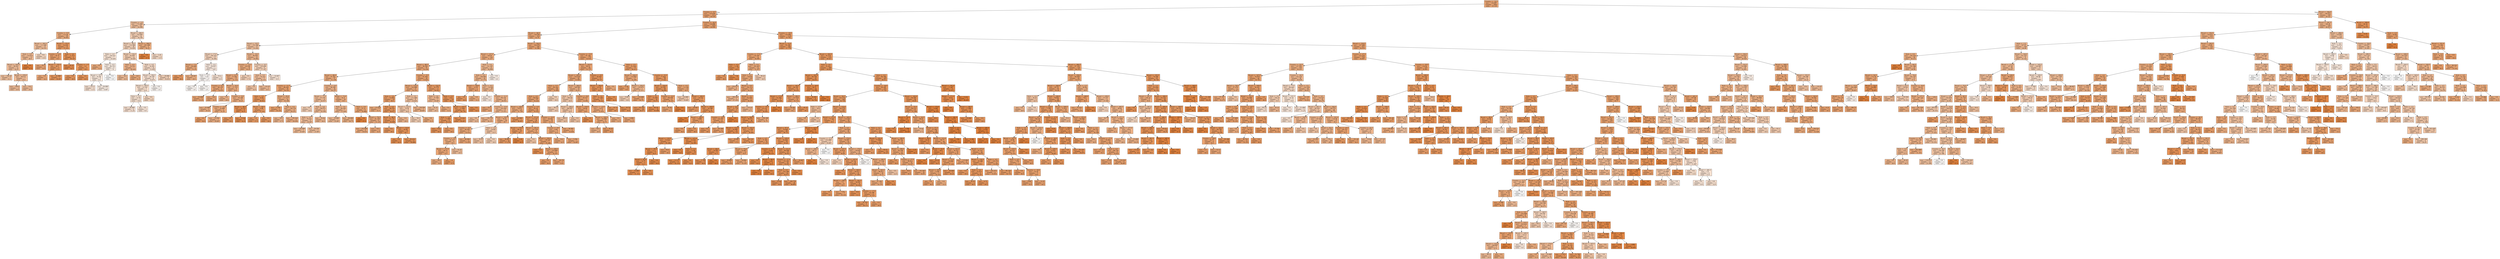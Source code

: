 digraph Tree {
node [shape=box, style="filled", color="black"] ;
0 [label="Country <= 32.5\nmse = 134.997\nsamples = 2062\nvalue = 33.134", fillcolor="#eda876"] ;
1 [label="Country <= 4.5\nmse = 125.636\nsamples = 1513\nvalue = 34.518", fillcolor="#eca471"] ;
0 -> 1 [labeldistance=2.5, labelangle=45, headlabel="True"] ;
2 [label="Country <= 3.5\nmse = 172.908\nsamples = 61\nvalue = 24.098", fillcolor="#f2c09c"] ;
1 -> 2 ;
3 [label="Country <= 0.5\nmse = 113.26\nsamples = 29\nvalue = 30.655", fillcolor="#eeaf81"] ;
2 -> 3 ;
4 [label="Brand <= 293.5\nmse = 111.049\nsamples = 15\nvalue = 24.533", fillcolor="#f2bf9a"] ;
3 -> 4 ;
5 [label="Style <= 4.5\nmse = 110.615\nsamples = 13\nvalue = 26.0", fillcolor="#f1bb94"] ;
4 -> 5 ;
6 [label="Brand <= 164.0\nmse = 80.021\nsamples = 12\nvalue = 24.25", fillcolor="#f2bf9b"] ;
5 -> 6 ;
7 [label="mse = 108.16\nsamples = 5\nvalue = 23.2", fillcolor="#f2c29f"] ;
6 -> 7 ;
8 [label="Brand <= 270.0\nmse = 58.571\nsamples = 7\nvalue = 25.0", fillcolor="#f1bd98"] ;
6 -> 8 ;
9 [label="mse = 169.0\nsamples = 2\nvalue = 25.0", fillcolor="#f1bd98"] ;
8 -> 9 ;
10 [label="mse = 14.4\nsamples = 5\nvalue = 25.0", fillcolor="#f1bd98"] ;
8 -> 10 ;
11 [label="mse = 0.0\nsamples = 1\nvalue = 47.0", fillcolor="#e6843d"] ;
5 -> 11 ;
12 [label="mse = 9.0\nsamples = 2\nvalue = 15.0", fillcolor="#f7d8c1"] ;
4 -> 12 ;
13 [label="Brand <= 174.5\nmse = 32.454\nsamples = 14\nvalue = 37.214", fillcolor="#eb9d65"] ;
3 -> 13 ;
14 [label="Country <= 2.0\nmse = 36.75\nsamples = 8\nvalue = 35.0", fillcolor="#eca36f"] ;
13 -> 14 ;
15 [label="mse = 25.0\nsamples = 4\nvalue = 33.0", fillcolor="#eda877"] ;
14 -> 15 ;
16 [label="Brand <= 155.5\nmse = 40.5\nsamples = 4\nvalue = 37.0", fillcolor="#eb9e66"] ;
14 -> 16 ;
17 [label="mse = 0.0\nsamples = 1\nvalue = 32.0", fillcolor="#eeab7b"] ;
16 -> 17 ;
18 [label="mse = 42.889\nsamples = 3\nvalue = 38.667", fillcolor="#ea9a60"] ;
16 -> 18 ;
19 [label="Style <= 4.5\nmse = 11.472\nsamples = 6\nvalue = 40.167", fillcolor="#e99659"] ;
13 -> 19 ;
20 [label="mse = 20.25\nsamples = 2\nvalue = 42.5", fillcolor="#e88f50"] ;
19 -> 20 ;
21 [label="Country <= 1.5\nmse = 3.0\nsamples = 4\nvalue = 39.0", fillcolor="#ea995e"] ;
19 -> 21 ;
22 [label="mse = 0.0\nsamples = 2\nvalue = 38.0", fillcolor="#ea9b62"] ;
21 -> 22 ;
23 [label="mse = 4.0\nsamples = 2\nvalue = 40.0", fillcolor="#e9965a"] ;
21 -> 23 ;
24 [label="Brand <= 206.5\nmse = 152.694\nsamples = 32\nvalue = 18.156", fillcolor="#f5cfb4"] ;
2 -> 24 ;
25 [label="Brand <= 58.5\nmse = 110.388\nsamples = 28\nvalue = 16.429", fillcolor="#f6d4bb"] ;
24 -> 25 ;
26 [label="Style <= 2.5\nmse = 144.531\nsamples = 7\nvalue = 10.429", fillcolor="#f9e4d4"] ;
25 -> 26 ;
27 [label="mse = 0.0\nsamples = 1\nvalue = 31.0", fillcolor="#eeae7f"] ;
26 -> 27 ;
28 [label="Style <= 4.5\nmse = 86.333\nsamples = 6\nvalue = 7.0", fillcolor="#fbede2"] ;
26 -> 28 ;
29 [label="Brand <= 23.5\nmse = 91.84\nsamples = 5\nvalue = 8.4", fillcolor="#fae9dc"] ;
28 -> 29 ;
30 [label="mse = 121.0\nsamples = 2\nvalue = 11.0", fillcolor="#f9e2d2"] ;
29 -> 30 ;
31 [label="mse = 64.889\nsamples = 3\nvalue = 6.667", fillcolor="#fbeee4"] ;
29 -> 31 ;
32 [label="mse = 0.0\nsamples = 1\nvalue = 0.0", fillcolor="#ffffff"] ;
28 -> 32 ;
33 [label="Brand <= 132.5\nmse = 83.007\nsamples = 21\nvalue = 18.429", fillcolor="#f5cfb3"] ;
25 -> 33 ;
34 [label="Style <= 4.5\nmse = 30.531\nsamples = 7\nvalue = 28.429", fillcolor="#f0b48a"] ;
33 -> 34 ;
35 [label="mse = 18.0\nsamples = 3\nvalue = 25.0", fillcolor="#f1bd98"] ;
34 -> 35 ;
36 [label="mse = 24.5\nsamples = 4\nvalue = 31.0", fillcolor="#eeae7f"] ;
34 -> 36 ;
37 [label="Style <= 4.5\nmse = 34.245\nsamples = 14\nvalue = 13.429", fillcolor="#f8dcc8"] ;
33 -> 37 ;
38 [label="Brand <= 194.5\nmse = 29.109\nsamples = 8\nvalue = 10.875", fillcolor="#f9e2d2"] ;
37 -> 38 ;
39 [label="Brand <= 185.0\nmse = 23.143\nsamples = 7\nvalue = 12.0", fillcolor="#f8e0ce"] ;
38 -> 39 ;
40 [label="Style <= 2.5\nmse = 23.76\nsamples = 5\nvalue = 10.8", fillcolor="#f9e3d2"] ;
39 -> 40 ;
41 [label="mse = 28.688\nsamples = 4\nvalue = 11.25", fillcolor="#f9e1d1"] ;
40 -> 41 ;
42 [label="mse = 0.0\nsamples = 1\nvalue = 9.0", fillcolor="#fae7da"] ;
40 -> 42 ;
43 [label="mse = 9.0\nsamples = 2\nvalue = 15.0", fillcolor="#f7d8c1"] ;
39 -> 43 ;
44 [label="mse = 0.0\nsamples = 1\nvalue = 3.0", fillcolor="#fdf7f3"] ;
38 -> 44 ;
45 [label="mse = 20.806\nsamples = 6\nvalue = 16.833", fillcolor="#f6d3ba"] ;
37 -> 45 ;
46 [label="Brand <= 296.5\nmse = 281.688\nsamples = 4\nvalue = 30.25", fillcolor="#efb082"] ;
24 -> 46 ;
47 [label="mse = 0.0\nsamples = 2\nvalue = 47.0", fillcolor="#e6843d"] ;
46 -> 47 ;
48 [label="mse = 2.25\nsamples = 2\nvalue = 13.5", fillcolor="#f8dcc7"] ;
46 -> 48 ;
49 [label="Country <= 16.5\nmse = 118.898\nsamples = 1452\nvalue = 34.956", fillcolor="#eca36f"] ;
1 -> 49 ;
50 [label="Brand <= 36.5\nmse = 118.556\nsamples = 323\nvalue = 32.35", fillcolor="#edaa7a"] ;
49 -> 50 ;
51 [label="Brand <= 19.5\nmse = 153.396\nsamples = 33\nvalue = 23.242", fillcolor="#f2c29f"] ;
50 -> 51 ;
52 [label="Brand <= 17.0\nmse = 195.322\nsamples = 11\nvalue = 16.364", fillcolor="#f6d4bc"] ;
51 -> 52 ;
53 [label="Brand <= 7.5\nmse = 66.688\nsamples = 4\nvalue = 31.25", fillcolor="#eead7e"] ;
52 -> 53 ;
54 [label="mse = 0.0\nsamples = 1\nvalue = 38.0", fillcolor="#ea9b62"] ;
53 -> 54 ;
55 [label="mse = 68.667\nsamples = 3\nvalue = 29.0", fillcolor="#efb387"] ;
53 -> 55 ;
56 [label="Style <= 4.5\nmse = 69.837\nsamples = 7\nvalue = 7.857", fillcolor="#fbeadf"] ;
52 -> 56 ;
57 [label="Style <= 2.5\nmse = 0.25\nsamples = 2\nvalue = 2.5", fillcolor="#fef8f5"] ;
56 -> 57 ;
58 [label="mse = 0.0\nsamples = 1\nvalue = 3.0", fillcolor="#fdf7f3"] ;
57 -> 58 ;
59 [label="mse = 0.0\nsamples = 1\nvalue = 2.0", fillcolor="#fefaf7"] ;
57 -> 59 ;
60 [label="mse = 81.6\nsamples = 5\nvalue = 10.0", fillcolor="#fae5d6"] ;
56 -> 60 ;
61 [label="Brand <= 34.0\nmse = 96.944\nsamples = 22\nvalue = 26.682", fillcolor="#f1b991"] ;
51 -> 61 ;
62 [label="Country <= 15.5\nmse = 46.938\nsamples = 16\nvalue = 30.25", fillcolor="#efb082"] ;
61 -> 62 ;
63 [label="Brand <= 21.5\nmse = 37.582\nsamples = 15\nvalue = 31.133", fillcolor="#eead7f"] ;
62 -> 63 ;
64 [label="Country <= 6.5\nmse = 48.139\nsamples = 6\nvalue = 32.833", fillcolor="#eda978"] ;
63 -> 64 ;
65 [label="mse = 63.688\nsamples = 4\nvalue = 33.25", fillcolor="#eda876"] ;
64 -> 65 ;
66 [label="mse = 16.0\nsamples = 2\nvalue = 32.0", fillcolor="#eeab7b"] ;
64 -> 66 ;
67 [label="Brand <= 24.0\nmse = 27.333\nsamples = 9\nvalue = 30.0", fillcolor="#efb083"] ;
63 -> 67 ;
68 [label="mse = 0.0\nsamples = 1\nvalue = 28.0", fillcolor="#f0b68c"] ;
67 -> 68 ;
69 [label="Country <= 8.0\nmse = 30.188\nsamples = 8\nvalue = 30.25", fillcolor="#efb082"] ;
67 -> 69 ;
70 [label="mse = 25.688\nsamples = 4\nvalue = 29.25", fillcolor="#efb286"] ;
69 -> 70 ;
71 [label="Country <= 13.0\nmse = 32.688\nsamples = 4\nvalue = 31.25", fillcolor="#eead7e"] ;
69 -> 71 ;
72 [label="mse = 0.0\nsamples = 1\nvalue = 36.0", fillcolor="#eca06a"] ;
71 -> 72 ;
73 [label="mse = 33.556\nsamples = 3\nvalue = 29.667", fillcolor="#efb185"] ;
71 -> 73 ;
74 [label="mse = 0.0\nsamples = 1\nvalue = 17.0", fillcolor="#f6d2b9"] ;
62 -> 74 ;
75 [label="Country <= 9.5\nmse = 105.806\nsamples = 6\nvalue = 17.167", fillcolor="#f6d2b8"] ;
61 -> 75 ;
76 [label="Style <= 5.5\nmse = 76.222\nsamples = 3\nvalue = 24.333", fillcolor="#f2bf9b"] ;
75 -> 76 ;
77 [label="mse = 0.0\nsamples = 1\nvalue = 22.0", fillcolor="#f3c5a4"] ;
76 -> 77 ;
78 [label="mse = 110.25\nsamples = 2\nvalue = 25.5", fillcolor="#f1bc96"] ;
76 -> 78 ;
79 [label="mse = 32.667\nsamples = 3\nvalue = 10.0", fillcolor="#fae5d6"] ;
75 -> 79 ;
80 [label="Brand <= 158.5\nmse = 104.078\nsamples = 290\nvalue = 33.386", fillcolor="#eda775"] ;
50 -> 80 ;
81 [label="Brand <= 127.5\nmse = 105.87\nsamples = 120\nvalue = 31.217", fillcolor="#eead7e"] ;
80 -> 81 ;
82 [label="Brand <= 88.5\nmse = 96.583\nsamples = 97\nvalue = 32.258", fillcolor="#eeaa7a"] ;
81 -> 82 ;
83 [label="Brand <= 66.0\nmse = 97.501\nsamples = 57\nvalue = 31.158", fillcolor="#eead7e"] ;
82 -> 83 ;
84 [label="Country <= 11.5\nmse = 88.438\nsamples = 29\nvalue = 34.103", fillcolor="#eda572"] ;
83 -> 84 ;
85 [label="Style <= 3.0\nmse = 10.84\nsamples = 13\nvalue = 38.923", fillcolor="#ea995e"] ;
84 -> 85 ;
86 [label="Brand <= 48.5\nmse = 14.333\nsamples = 6\nvalue = 41.0", fillcolor="#e99356"] ;
85 -> 86 ;
87 [label="mse = 0.0\nsamples = 1\nvalue = 38.0", fillcolor="#ea9b62"] ;
86 -> 87 ;
88 [label="mse = 15.04\nsamples = 5\nvalue = 41.6", fillcolor="#e89253"] ;
86 -> 88 ;
89 [label="Brand <= 58.5\nmse = 0.98\nsamples = 7\nvalue = 37.143", fillcolor="#eb9e66"] ;
85 -> 89 ;
90 [label="mse = 1.0\nsamples = 6\nvalue = 37.0", fillcolor="#eb9e66"] ;
89 -> 90 ;
91 [label="mse = 0.0\nsamples = 1\nvalue = 38.0", fillcolor="#ea9b62"] ;
89 -> 91 ;
92 [label="Brand <= 45.0\nmse = 117.277\nsamples = 16\nvalue = 30.188", fillcolor="#efb082"] ;
84 -> 92 ;
93 [label="mse = 5.556\nsamples = 3\nvalue = 34.333", fillcolor="#eca571"] ;
92 -> 93 ;
94 [label="Style <= 4.5\nmse = 138.178\nsamples = 13\nvalue = 29.231", fillcolor="#efb286"] ;
92 -> 94 ;
95 [label="mse = 16.0\nsamples = 2\nvalue = 27.0", fillcolor="#f0b890"] ;
94 -> 95 ;
96 [label="mse = 159.322\nsamples = 11\nvalue = 29.636", fillcolor="#efb185"] ;
94 -> 96 ;
97 [label="Country <= 6.0\nmse = 88.596\nsamples = 28\nvalue = 28.107", fillcolor="#f0b58b"] ;
83 -> 97 ;
98 [label="Brand <= 77.0\nmse = 67.576\nsamples = 12\nvalue = 24.917", fillcolor="#f2be98"] ;
97 -> 98 ;
99 [label="mse = 0.0\nsamples = 1\nvalue = 18.0", fillcolor="#f5d0b5"] ;
98 -> 99 ;
100 [label="Style <= 4.5\nmse = 68.975\nsamples = 11\nvalue = 25.545", fillcolor="#f1bc96"] ;
98 -> 100 ;
101 [label="Style <= 2.5\nmse = 79.222\nsamples = 6\nvalue = 24.667", fillcolor="#f2be99"] ;
100 -> 101 ;
102 [label="mse = 126.889\nsamples = 3\nvalue = 25.667", fillcolor="#f1bc95"] ;
101 -> 102 ;
103 [label="mse = 29.556\nsamples = 3\nvalue = 23.667", fillcolor="#f2c19d"] ;
101 -> 103 ;
104 [label="mse = 54.64\nsamples = 5\nvalue = 26.6", fillcolor="#f1b991"] ;
100 -> 104 ;
105 [label="Brand <= 72.0\nmse = 91.0\nsamples = 16\nvalue = 30.5", fillcolor="#eeaf81"] ;
97 -> 105 ;
106 [label="Style <= 3.0\nmse = 66.245\nsamples = 7\nvalue = 27.429", fillcolor="#f0b78e"] ;
105 -> 106 ;
107 [label="mse = 30.889\nsamples = 3\nvalue = 25.667", fillcolor="#f1bc95"] ;
106 -> 107 ;
108 [label="mse = 88.688\nsamples = 4\nvalue = 28.75", fillcolor="#efb488"] ;
106 -> 108 ;
109 [label="Style <= 3.0\nmse = 97.21\nsamples = 9\nvalue = 32.889", fillcolor="#eda977"] ;
105 -> 109 ;
110 [label="mse = 0.0\nsamples = 1\nvalue = 47.0", fillcolor="#e6843d"] ;
109 -> 110 ;
111 [label="Brand <= 78.5\nmse = 81.359\nsamples = 8\nvalue = 31.125", fillcolor="#eead7f"] ;
109 -> 111 ;
112 [label="mse = 102.806\nsamples = 6\nvalue = 30.833", fillcolor="#eeae80"] ;
111 -> 112 ;
113 [label="mse = 16.0\nsamples = 2\nvalue = 32.0", fillcolor="#eeab7b"] ;
111 -> 113 ;
114 [label="Country <= 9.5\nmse = 91.094\nsamples = 40\nvalue = 33.825", fillcolor="#eda673"] ;
82 -> 114 ;
115 [label="Brand <= 119.5\nmse = 102.889\nsamples = 27\nvalue = 32.333", fillcolor="#edaa7a"] ;
114 -> 115 ;
116 [label="Style <= 3.0\nmse = 53.895\nsamples = 19\nvalue = 36.0", fillcolor="#eca06a"] ;
115 -> 116 ;
117 [label="mse = 23.429\nsamples = 7\nvalue = 31.0", fillcolor="#eeae7f"] ;
116 -> 117 ;
118 [label="Style <= 5.5\nmse = 48.576\nsamples = 12\nvalue = 38.917", fillcolor="#ea995e"] ;
116 -> 118 ;
119 [label="Brand <= 98.5\nmse = 41.174\nsamples = 11\nvalue = 39.909", fillcolor="#e9965a"] ;
118 -> 119 ;
120 [label="mse = 0.0\nsamples = 1\nvalue = 38.0", fillcolor="#ea9b62"] ;
119 -> 120 ;
121 [label="Brand <= 110.0\nmse = 44.89\nsamples = 10\nvalue = 40.1", fillcolor="#e9965a"] ;
119 -> 121 ;
122 [label="mse = 0.0\nsamples = 1\nvalue = 42.0", fillcolor="#e89152"] ;
121 -> 122 ;
123 [label="mse = 49.432\nsamples = 9\nvalue = 39.889", fillcolor="#e9965a"] ;
121 -> 123 ;
124 [label="mse = 0.0\nsamples = 1\nvalue = 28.0", fillcolor="#f0b68c"] ;
118 -> 124 ;
125 [label="Style <= 5.5\nmse = 111.484\nsamples = 8\nvalue = 23.625", fillcolor="#f2c19e"] ;
115 -> 125 ;
126 [label="Brand <= 123.5\nmse = 70.24\nsamples = 5\nvalue = 20.6", fillcolor="#f4c9aa"] ;
125 -> 126 ;
127 [label="mse = 54.0\nsamples = 4\nvalue = 18.0", fillcolor="#f5d0b5"] ;
126 -> 127 ;
128 [label="mse = 0.0\nsamples = 1\nvalue = 31.0", fillcolor="#eeae7f"] ;
126 -> 128 ;
129 [label="mse = 139.556\nsamples = 3\nvalue = 28.667", fillcolor="#efb489"] ;
125 -> 129 ;
130 [label="Brand <= 122.5\nmse = 52.379\nsamples = 13\nvalue = 36.923", fillcolor="#eb9e67"] ;
114 -> 130 ;
131 [label="Style <= 3.0\nmse = 37.556\nsamples = 3\nvalue = 26.667", fillcolor="#f1b991"] ;
130 -> 131 ;
132 [label="mse = 42.25\nsamples = 2\nvalue = 24.5", fillcolor="#f2bf9a"] ;
131 -> 132 ;
133 [label="mse = 0.0\nsamples = 1\nvalue = 31.0", fillcolor="#eeae7f"] ;
131 -> 133 ;
134 [label="Style <= 5.5\nmse = 15.8\nsamples = 10\nvalue = 40.0", fillcolor="#e9965a"] ;
130 -> 134 ;
135 [label="Brand <= 123.5\nmse = 17.062\nsamples = 9\nvalue = 39.778", fillcolor="#e9975b"] ;
134 -> 135 ;
136 [label="Style <= 3.0\nmse = 17.889\nsamples = 6\nvalue = 39.333", fillcolor="#ea985d"] ;
135 -> 136 ;
137 [label="mse = 18.8\nsamples = 5\nvalue = 40.0", fillcolor="#e9965a"] ;
136 -> 137 ;
138 [label="mse = 0.0\nsamples = 1\nvalue = 36.0", fillcolor="#eca06a"] ;
136 -> 138 ;
139 [label="mse = 14.222\nsamples = 3\nvalue = 40.667", fillcolor="#e99457"] ;
135 -> 139 ;
140 [label="mse = 0.0\nsamples = 1\nvalue = 42.0", fillcolor="#e89152"] ;
134 -> 140 ;
141 [label="Style <= 5.5\nmse = 121.187\nsamples = 23\nvalue = 26.826", fillcolor="#f0b990"] ;
81 -> 141 ;
142 [label="Style <= 2.5\nmse = 106.085\nsamples = 22\nvalue = 27.773", fillcolor="#f0b68c"] ;
141 -> 142 ;
143 [label="Brand <= 149.0\nmse = 12.25\nsamples = 2\nvalue = 34.5", fillcolor="#eca471"] ;
142 -> 143 ;
144 [label="mse = 0.0\nsamples = 1\nvalue = 38.0", fillcolor="#ea9b62"] ;
143 -> 144 ;
145 [label="mse = 0.0\nsamples = 1\nvalue = 31.0", fillcolor="#eeae7f"] ;
143 -> 145 ;
146 [label="Style <= 4.5\nmse = 110.49\nsamples = 20\nvalue = 27.1", fillcolor="#f0b88f"] ;
142 -> 146 ;
147 [label="mse = 0.0\nsamples = 1\nvalue = 9.0", fillcolor="#fae7da"] ;
146 -> 147 ;
148 [label="Country <= 11.5\nmse = 98.155\nsamples = 19\nvalue = 28.053", fillcolor="#f0b58b"] ;
146 -> 148 ;
149 [label="mse = 25.0\nsamples = 2\nvalue = 33.0", fillcolor="#eda877"] ;
148 -> 149 ;
150 [label="Country <= 15.0\nmse = 103.543\nsamples = 17\nvalue = 27.471", fillcolor="#f0b78e"] ;
148 -> 150 ;
151 [label="mse = 9.0\nsamples = 4\nvalue = 25.0", fillcolor="#f1bd98"] ;
150 -> 151 ;
152 [label="mse = 130.178\nsamples = 13\nvalue = 28.231", fillcolor="#f0b58b"] ;
150 -> 152 ;
153 [label="mse = 0.0\nsamples = 1\nvalue = 6.0", fillcolor="#fcefe6"] ;
141 -> 153 ;
154 [label="Country <= 13.5\nmse = 97.146\nsamples = 170\nvalue = 34.918", fillcolor="#eca36f"] ;
80 -> 154 ;
155 [label="Brand <= 333.5\nmse = 98.51\nsamples = 95\nvalue = 33.737", fillcolor="#eda674"] ;
154 -> 155 ;
156 [label="Brand <= 263.5\nmse = 103.934\nsamples = 84\nvalue = 33.083", fillcolor="#eda877"] ;
155 -> 156 ;
157 [label="Style <= 5.5\nmse = 89.162\nsamples = 68\nvalue = 33.985", fillcolor="#eda673"] ;
156 -> 157 ;
158 [label="Style <= 4.5\nmse = 86.622\nsamples = 67\nvalue = 34.224", fillcolor="#eca572"] ;
157 -> 158 ;
159 [label="Brand <= 229.0\nmse = 79.671\nsamples = 23\nvalue = 31.739", fillcolor="#eeac7c"] ;
158 -> 159 ;
160 [label="Brand <= 193.5\nmse = 76.91\nsamples = 20\nvalue = 30.7", fillcolor="#eeae80"] ;
159 -> 160 ;
161 [label="Country <= 8.5\nmse = 66.595\nsamples = 17\nvalue = 32.412", fillcolor="#edaa79"] ;
160 -> 161 ;
162 [label="Country <= 5.5\nmse = 61.917\nsamples = 6\nvalue = 30.5", fillcolor="#eeaf81"] ;
161 -> 162 ;
163 [label="Brand <= 177.0\nmse = 44.75\nsamples = 4\nvalue = 33.5", fillcolor="#eda775"] ;
162 -> 163 ;
164 [label="mse = 64.0\nsamples = 2\nvalue = 30.0", fillcolor="#efb083"] ;
163 -> 164 ;
165 [label="mse = 1.0\nsamples = 2\nvalue = 37.0", fillcolor="#eb9e66"] ;
163 -> 165 ;
166 [label="mse = 42.25\nsamples = 2\nvalue = 24.5", fillcolor="#f2bf9a"] ;
162 -> 166 ;
167 [label="mse = 66.066\nsamples = 11\nvalue = 33.455", fillcolor="#eda775"] ;
161 -> 167 ;
168 [label="Style <= 2.5\nmse = 24.667\nsamples = 3\nvalue = 21.0", fillcolor="#f4c8a8"] ;
160 -> 168 ;
169 [label="mse = 30.25\nsamples = 2\nvalue = 22.5", fillcolor="#f3c4a2"] ;
168 -> 169 ;
170 [label="mse = 0.0\nsamples = 1\nvalue = 18.0", fillcolor="#f5d0b5"] ;
168 -> 170 ;
171 [label="mse = 42.889\nsamples = 3\nvalue = 38.667", fillcolor="#ea9a60"] ;
159 -> 171 ;
172 [label="Country <= 5.5\nmse = 85.34\nsamples = 44\nvalue = 35.523", fillcolor="#eca26c"] ;
158 -> 172 ;
173 [label="Brand <= 212.0\nmse = 113.147\nsamples = 28\nvalue = 36.821", fillcolor="#eb9e67"] ;
172 -> 173 ;
174 [label="Brand <= 178.5\nmse = 96.19\nsamples = 20\nvalue = 38.1", fillcolor="#ea9b62"] ;
173 -> 174 ;
175 [label="mse = 99.867\nsamples = 18\nvalue = 37.278", fillcolor="#eb9d65"] ;
174 -> 175 ;
176 [label="mse = 2.25\nsamples = 2\nvalue = 45.5", fillcolor="#e68843"] ;
174 -> 176 ;
177 [label="Brand <= 241.0\nmse = 141.234\nsamples = 8\nvalue = 33.625", fillcolor="#eda774"] ;
173 -> 177 ;
178 [label="mse = 0.0\nsamples = 1\nvalue = 22.0", fillcolor="#f3c5a4"] ;
177 -> 178 ;
179 [label="Brand <= 254.5\nmse = 139.347\nsamples = 7\nvalue = 35.286", fillcolor="#eca26d"] ;
177 -> 179 ;
180 [label="mse = 0.0\nsamples = 1\nvalue = 42.0", fillcolor="#e89152"] ;
179 -> 180 ;
181 [label="Brand <= 259.5\nmse = 153.806\nsamples = 6\nvalue = 34.167", fillcolor="#eca572"] ;
179 -> 181 ;
182 [label="mse = 0.0\nsamples = 1\nvalue = 36.0", fillcolor="#eca06a"] ;
181 -> 182 ;
183 [label="mse = 183.76\nsamples = 5\nvalue = 33.8", fillcolor="#eda674"] ;
181 -> 183 ;
184 [label="Country <= 10.5\nmse = 28.562\nsamples = 16\nvalue = 33.25", fillcolor="#eda876"] ;
172 -> 184 ;
185 [label="Country <= 8.0\nmse = 9.84\nsamples = 5\nvalue = 32.4", fillcolor="#edaa79"] ;
184 -> 185 ;
186 [label="mse = 16.0\nsamples = 2\nvalue = 32.0", fillcolor="#eeab7b"] ;
185 -> 186 ;
187 [label="mse = 5.556\nsamples = 3\nvalue = 32.667", fillcolor="#eda978"] ;
185 -> 187 ;
188 [label="mse = 36.595\nsamples = 11\nvalue = 33.636", fillcolor="#eda774"] ;
184 -> 188 ;
189 [label="mse = 0.0\nsamples = 1\nvalue = 18.0", fillcolor="#f5d0b5"] ;
157 -> 189 ;
190 [label="Brand <= 284.0\nmse = 148.562\nsamples = 16\nvalue = 29.25", fillcolor="#efb286"] ;
156 -> 190 ;
191 [label="Style <= 3.0\nmse = 306.56\nsamples = 5\nvalue = 20.8", fillcolor="#f4c8a9"] ;
190 -> 191 ;
192 [label="mse = 361.0\nsamples = 2\nvalue = 19.0", fillcolor="#f5cdb1"] ;
191 -> 192 ;
193 [label="Brand <= 268.0\nmse = 266.667\nsamples = 3\nvalue = 22.0", fillcolor="#f3c5a4"] ;
191 -> 193 ;
194 [label="mse = 400.0\nsamples = 2\nvalue = 22.0", fillcolor="#f3c5a4"] ;
193 -> 194 ;
195 [label="mse = 0.0\nsamples = 1\nvalue = 22.0", fillcolor="#f3c5a4"] ;
193 -> 195 ;
196 [label="Country <= 8.0\nmse = 29.537\nsamples = 11\nvalue = 33.091", fillcolor="#eda876"] ;
190 -> 196 ;
197 [label="Brand <= 318.5\nmse = 56.64\nsamples = 5\nvalue = 34.6", fillcolor="#eca470"] ;
196 -> 197 ;
198 [label="mse = 0.0\nsamples = 1\nvalue = 42.0", fillcolor="#e89152"] ;
197 -> 198 ;
199 [label="Brand <= 320.5\nmse = 53.688\nsamples = 4\nvalue = 32.75", fillcolor="#eda978"] ;
197 -> 199 ;
200 [label="mse = 49.0\nsamples = 2\nvalue = 29.0", fillcolor="#efb387"] ;
199 -> 200 ;
201 [label="mse = 30.25\nsamples = 2\nvalue = 36.5", fillcolor="#eb9f68"] ;
199 -> 201 ;
202 [label="Country <= 12.0\nmse = 3.472\nsamples = 6\nvalue = 31.833", fillcolor="#eeab7c"] ;
196 -> 202 ;
203 [label="mse = 0.0\nsamples = 2\nvalue = 31.0", fillcolor="#eeae7f"] ;
202 -> 203 ;
204 [label="mse = 4.688\nsamples = 4\nvalue = 32.25", fillcolor="#eeaa7a"] ;
202 -> 204 ;
205 [label="Country <= 8.5\nmse = 28.926\nsamples = 11\nvalue = 38.727", fillcolor="#ea995f"] ;
155 -> 205 ;
206 [label="Brand <= 344.0\nmse = 25.25\nsamples = 10\nvalue = 39.5", fillcolor="#ea975c"] ;
205 -> 206 ;
207 [label="Style <= 3.0\nmse = 27.284\nsamples = 9\nvalue = 39.222", fillcolor="#ea985d"] ;
206 -> 207 ;
208 [label="mse = 10.75\nsamples = 4\nvalue = 38.5", fillcolor="#ea9a60"] ;
207 -> 208 ;
209 [label="mse = 39.76\nsamples = 5\nvalue = 39.8", fillcolor="#e9975b"] ;
207 -> 209 ;
210 [label="mse = 0.0\nsamples = 1\nvalue = 42.0", fillcolor="#e89152"] ;
206 -> 210 ;
211 [label="mse = 0.0\nsamples = 1\nvalue = 31.0", fillcolor="#eeae7f"] ;
205 -> 211 ;
212 [label="Style <= 2.5\nmse = 91.416\nsamples = 75\nvalue = 36.413", fillcolor="#eb9f69"] ;
154 -> 212 ;
213 [label="Brand <= 222.5\nmse = 115.855\nsamples = 17\nvalue = 32.294", fillcolor="#eeaa7a"] ;
212 -> 213 ;
214 [label="mse = 75.44\nsamples = 10\nvalue = 35.6", fillcolor="#eca26c"] ;
213 -> 214 ;
215 [label="Brand <= 254.5\nmse = 135.673\nsamples = 7\nvalue = 27.571", fillcolor="#f0b78d"] ;
213 -> 215 ;
216 [label="mse = 8.667\nsamples = 3\nvalue = 18.0", fillcolor="#f5d0b5"] ;
215 -> 216 ;
217 [label="mse = 110.688\nsamples = 4\nvalue = 34.75", fillcolor="#eca470"] ;
215 -> 217 ;
218 [label="Country <= 15.5\nmse = 77.822\nsamples = 58\nvalue = 37.621", fillcolor="#eb9c64"] ;
212 -> 218 ;
219 [label="Brand <= 224.0\nmse = 65.281\nsamples = 48\nvalue = 38.604", fillcolor="#ea9a60"] ;
218 -> 219 ;
220 [label="Style <= 4.5\nmse = 63.066\nsamples = 42\nvalue = 39.071", fillcolor="#ea985e"] ;
219 -> 220 ;
221 [label="mse = 44.148\nsamples = 26\nvalue = 38.077", fillcolor="#ea9b62"] ;
220 -> 221 ;
222 [label="mse = 89.59\nsamples = 16\nvalue = 40.688", fillcolor="#e99457"] ;
220 -> 222 ;
223 [label="Country <= 14.5\nmse = 68.556\nsamples = 6\nvalue = 35.333", fillcolor="#eca26d"] ;
219 -> 223 ;
224 [label="mse = 54.96\nsamples = 5\nvalue = 33.2", fillcolor="#eda876"] ;
223 -> 224 ;
225 [label="mse = 0.0\nsamples = 1\nvalue = 46.0", fillcolor="#e68641"] ;
223 -> 225 ;
226 [label="Style <= 4.5\nmse = 111.09\nsamples = 10\nvalue = 32.9", fillcolor="#eda977"] ;
218 -> 226 ;
227 [label="mse = 62.889\nsamples = 3\nvalue = 19.667", fillcolor="#f4cbae"] ;
226 -> 227 ;
228 [label="Brand <= 202.5\nmse = 24.531\nsamples = 7\nvalue = 38.571", fillcolor="#ea9a60"] ;
226 -> 228 ;
229 [label="mse = 28.667\nsamples = 3\nvalue = 37.0", fillcolor="#eb9e66"] ;
228 -> 229 ;
230 [label="Brand <= 249.0\nmse = 18.188\nsamples = 4\nvalue = 39.75", fillcolor="#e9975b"] ;
228 -> 230 ;
231 [label="mse = 0.0\nsamples = 1\nvalue = 47.0", fillcolor="#e6843d"] ;
230 -> 231 ;
232 [label="Brand <= 308.5\nmse = 0.889\nsamples = 3\nvalue = 37.333", fillcolor="#eb9d65"] ;
230 -> 232 ;
233 [label="mse = 0.0\nsamples = 1\nvalue = 36.0", fillcolor="#eca06a"] ;
232 -> 233 ;
234 [label="mse = 0.0\nsamples = 2\nvalue = 38.0", fillcolor="#ea9b62"] ;
232 -> 234 ;
235 [label="Country <= 19.5\nmse = 116.496\nsamples = 1129\nvalue = 35.702", fillcolor="#eca16c"] ;
49 -> 235 ;
236 [label="Brand <= 12.0\nmse = 95.168\nsamples = 506\nvalue = 37.779", fillcolor="#eb9c63"] ;
235 -> 236 ;
237 [label="Country <= 17.5\nmse = 135.397\nsamples = 32\nvalue = 34.094", fillcolor="#eda672"] ;
236 -> 237 ;
238 [label="Style <= 4.5\nmse = 11.84\nsamples = 10\nvalue = 40.4", fillcolor="#e99558"] ;
237 -> 238 ;
239 [label="mse = 4.8\nsamples = 5\nvalue = 38.0", fillcolor="#ea9b62"] ;
238 -> 239 ;
240 [label="mse = 7.36\nsamples = 5\nvalue = 42.8", fillcolor="#e88f4e"] ;
238 -> 240 ;
241 [label="Style <= 5.5\nmse = 165.267\nsamples = 22\nvalue = 31.227", fillcolor="#eead7e"] ;
237 -> 241 ;
242 [label="Style <= 2.5\nmse = 154.95\nsamples = 20\nvalue = 32.5", fillcolor="#edaa79"] ;
241 -> 242 ;
243 [label="mse = 254.917\nsamples = 6\nvalue = 28.5", fillcolor="#f0b489"] ;
242 -> 243 ;
244 [label="Brand <= 6.0\nmse = 102.311\nsamples = 14\nvalue = 34.214", fillcolor="#eca572"] ;
242 -> 244 ;
245 [label="mse = 188.222\nsamples = 3\nvalue = 27.333", fillcolor="#f0b78e"] ;
244 -> 245 ;
246 [label="Brand <= 9.5\nmse = 62.446\nsamples = 11\nvalue = 36.091", fillcolor="#eba06a"] ;
244 -> 246 ;
247 [label="Brand <= 8.5\nmse = 31.778\nsamples = 9\nvalue = 38.0", fillcolor="#ea9b62"] ;
246 -> 247 ;
248 [label="Country <= 18.5\nmse = 24.359\nsamples = 8\nvalue = 36.875", fillcolor="#eb9e67"] ;
247 -> 248 ;
249 [label="mse = 6.0\nsamples = 4\nvalue = 38.0", fillcolor="#ea9b62"] ;
248 -> 249 ;
250 [label="mse = 40.188\nsamples = 4\nvalue = 35.75", fillcolor="#eca16c"] ;
248 -> 250 ;
251 [label="mse = 0.0\nsamples = 1\nvalue = 47.0", fillcolor="#e6843d"] ;
247 -> 251 ;
252 [label="mse = 110.25\nsamples = 2\nvalue = 27.5", fillcolor="#f0b78e"] ;
246 -> 252 ;
253 [label="mse = 90.25\nsamples = 2\nvalue = 18.5", fillcolor="#f5ceb3"] ;
241 -> 253 ;
254 [label="Brand <= 203.5\nmse = 91.474\nsamples = 474\nvalue = 38.027", fillcolor="#ea9b62"] ;
236 -> 254 ;
255 [label="Style <= 3.0\nmse = 91.621\nsamples = 348\nvalue = 38.641", fillcolor="#ea9a60"] ;
254 -> 255 ;
256 [label="Brand <= 191.0\nmse = 69.794\nsamples = 83\nvalue = 40.651", fillcolor="#e99457"] ;
255 -> 256 ;
257 [label="Brand <= 182.0\nmse = 84.101\nsamples = 51\nvalue = 39.235", fillcolor="#ea985d"] ;
256 -> 257 ;
258 [label="Brand <= 173.0\nmse = 61.056\nsamples = 37\nvalue = 40.568", fillcolor="#e99558"] ;
257 -> 258 ;
259 [label="Country <= 18.5\nmse = 63.121\nsamples = 32\nvalue = 39.562", fillcolor="#ea975c"] ;
258 -> 259 ;
260 [label="Brand <= 160.5\nmse = 39.575\nsamples = 28\nvalue = 40.679", fillcolor="#e99457"] ;
259 -> 260 ;
261 [label="Brand <= 112.5\nmse = 20.089\nsamples = 19\nvalue = 41.737", fillcolor="#e89153"] ;
260 -> 261 ;
262 [label="Brand <= 110.5\nmse = 33.633\nsamples = 7\nvalue = 40.286", fillcolor="#e99559"] ;
261 -> 262 ;
263 [label="Brand <= 95.0\nmse = 11.2\nsamples = 5\nvalue = 42.0", fillcolor="#e89152"] ;
262 -> 263 ;
264 [label="Brand <= 65.0\nmse = 12.75\nsamples = 4\nvalue = 41.5", fillcolor="#e99254"] ;
263 -> 264 ;
265 [label="mse = 16.889\nsamples = 3\nvalue = 41.333", fillcolor="#e99254"] ;
264 -> 265 ;
266 [label="mse = 0.0\nsamples = 1\nvalue = 42.0", fillcolor="#e89152"] ;
264 -> 266 ;
267 [label="mse = 0.0\nsamples = 1\nvalue = 44.0", fillcolor="#e78c4a"] ;
263 -> 267 ;
268 [label="mse = 64.0\nsamples = 2\nvalue = 36.0", fillcolor="#eca06a"] ;
262 -> 268 ;
269 [label="Brand <= 127.0\nmse = 10.243\nsamples = 12\nvalue = 42.583", fillcolor="#e88f4f"] ;
261 -> 269 ;
270 [label="mse = 0.0\nsamples = 2\nvalue = 44.0", fillcolor="#e78c4a"] ;
269 -> 270 ;
271 [label="Style <= 1.5\nmse = 11.81\nsamples = 10\nvalue = 42.3", fillcolor="#e89051"] ;
269 -> 271 ;
272 [label="mse = 13.111\nsamples = 9\nvalue = 42.333", fillcolor="#e89050"] ;
271 -> 272 ;
273 [label="mse = 0.0\nsamples = 1\nvalue = 42.0", fillcolor="#e89152"] ;
271 -> 273 ;
274 [label="Brand <= 163.0\nmse = 73.358\nsamples = 9\nvalue = 38.444", fillcolor="#ea9a60"] ;
260 -> 274 ;
275 [label="mse = 20.667\nsamples = 3\nvalue = 37.0", fillcolor="#eb9e66"] ;
274 -> 275 ;
276 [label="mse = 98.139\nsamples = 6\nvalue = 39.167", fillcolor="#ea985d"] ;
274 -> 276 ;
277 [label="mse = 158.188\nsamples = 4\nvalue = 31.75", fillcolor="#eeac7c"] ;
259 -> 277 ;
278 [label="mse = 0.0\nsamples = 5\nvalue = 47.0", fillcolor="#e6843d"] ;
258 -> 278 ;
279 [label="Brand <= 186.5\nmse = 127.918\nsamples = 14\nvalue = 35.714", fillcolor="#eca16c"] ;
257 -> 279 ;
280 [label="mse = 154.96\nsamples = 10\nvalue = 34.2", fillcolor="#eca572"] ;
279 -> 280 ;
281 [label="mse = 40.25\nsamples = 4\nvalue = 39.5", fillcolor="#ea975c"] ;
279 -> 281 ;
282 [label="Country <= 18.5\nmse = 38.71\nsamples = 32\nvalue = 42.906", fillcolor="#e88e4e"] ;
256 -> 282 ;
283 [label="mse = 39.095\nsamples = 31\nvalue = 42.742", fillcolor="#e88f4f"] ;
282 -> 283 ;
284 [label="mse = 0.0\nsamples = 1\nvalue = 48.0", fillcolor="#e58139"] ;
282 -> 284 ;
285 [label="Style <= 5.5\nmse = 96.796\nsamples = 265\nvalue = 38.011", fillcolor="#ea9b62"] ;
255 -> 285 ;
286 [label="Country <= 18.5\nmse = 99.185\nsamples = 252\nvalue = 37.722", fillcolor="#eb9c63"] ;
285 -> 286 ;
287 [label="Brand <= 54.5\nmse = 103.574\nsamples = 168\nvalue = 36.738", fillcolor="#eb9f67"] ;
286 -> 287 ;
288 [label="Style <= 4.5\nmse = 18.0\nsamples = 3\nvalue = 25.0", fillcolor="#f1bd98"] ;
287 -> 288 ;
289 [label="mse = 0.0\nsamples = 1\nvalue = 31.0", fillcolor="#eeae7f"] ;
288 -> 289 ;
290 [label="mse = 0.0\nsamples = 2\nvalue = 22.0", fillcolor="#f3c5a4"] ;
288 -> 290 ;
291 [label="Brand <= 133.0\nmse = 102.579\nsamples = 165\nvalue = 36.952", fillcolor="#eb9e67"] ;
287 -> 291 ;
292 [label="Brand <= 112.5\nmse = 77.521\nsamples = 71\nvalue = 39.0", fillcolor="#ea995e"] ;
291 -> 292 ;
293 [label="Brand <= 87.0\nmse = 78.848\nsamples = 68\nvalue = 38.721", fillcolor="#ea995f"] ;
292 -> 293 ;
294 [label="Style <= 4.5\nmse = 37.361\nsamples = 18\nvalue = 37.167", fillcolor="#eb9d66"] ;
293 -> 294 ;
295 [label="Brand <= 68.0\nmse = 18.583\nsamples = 6\nvalue = 41.5", fillcolor="#e99254"] ;
294 -> 295 ;
296 [label="mse = 17.44\nsamples = 5\nvalue = 40.6", fillcolor="#e99458"] ;
295 -> 296 ;
297 [label="mse = 0.0\nsamples = 1\nvalue = 46.0", fillcolor="#e68641"] ;
295 -> 297 ;
298 [label="Brand <= 75.0\nmse = 32.667\nsamples = 12\nvalue = 35.0", fillcolor="#eca36f"] ;
294 -> 298 ;
299 [label="mse = 39.806\nsamples = 6\nvalue = 36.833", fillcolor="#eb9e67"] ;
298 -> 299 ;
300 [label="mse = 18.806\nsamples = 6\nvalue = 33.167", fillcolor="#eda876"] ;
298 -> 300 ;
301 [label="Brand <= 105.0\nmse = 92.602\nsamples = 50\nvalue = 39.28", fillcolor="#ea985d"] ;
293 -> 301 ;
302 [label="Country <= 17.5\nmse = 4.222\nsamples = 3\nvalue = 44.333", fillcolor="#e78b48"] ;
301 -> 302 ;
303 [label="mse = 0.0\nsamples = 1\nvalue = 42.0", fillcolor="#e89152"] ;
302 -> 303 ;
304 [label="Brand <= 99.5\nmse = 2.25\nsamples = 2\nvalue = 45.5", fillcolor="#e68843"] ;
302 -> 304 ;
305 [label="mse = 0.0\nsamples = 1\nvalue = 47.0", fillcolor="#e6843d"] ;
304 -> 305 ;
306 [label="mse = 0.0\nsamples = 1\nvalue = 44.0", fillcolor="#e78c4a"] ;
304 -> 306 ;
307 [label="Brand <= 111.5\nmse = 96.509\nsamples = 47\nvalue = 38.957", fillcolor="#ea995e"] ;
301 -> 307 ;
308 [label="Country <= 17.5\nmse = 101.401\nsamples = 44\nvalue = 39.091", fillcolor="#ea985e"] ;
307 -> 308 ;
309 [label="Style <= 4.5\nmse = 103.186\nsamples = 43\nvalue = 38.977", fillcolor="#ea995e"] ;
308 -> 309 ;
310 [label="mse = 52.64\nsamples = 5\nvalue = 39.6", fillcolor="#ea975c"] ;
309 -> 310 ;
311 [label="mse = 109.778\nsamples = 38\nvalue = 38.895", fillcolor="#ea995f"] ;
309 -> 311 ;
312 [label="mse = 0.0\nsamples = 1\nvalue = 44.0", fillcolor="#e78c4a"] ;
308 -> 312 ;
313 [label="mse = 20.667\nsamples = 3\nvalue = 37.0", fillcolor="#eb9e66"] ;
307 -> 313 ;
314 [label="Brand <= 121.0\nmse = 5.556\nsamples = 3\nvalue = 45.333", fillcolor="#e68844"] ;
292 -> 314 ;
315 [label="mse = 6.25\nsamples = 2\nvalue = 44.5", fillcolor="#e78a47"] ;
314 -> 315 ;
316 [label="mse = 0.0\nsamples = 1\nvalue = 47.0", fillcolor="#e6843d"] ;
314 -> 316 ;
317 [label="Brand <= 185.5\nmse = 115.943\nsamples = 94\nvalue = 35.404", fillcolor="#eca26d"] ;
291 -> 317 ;
318 [label="Style <= 4.5\nmse = 129.564\nsamples = 46\nvalue = 33.152", fillcolor="#eda876"] ;
317 -> 318 ;
319 [label="Country <= 17.5\nmse = 414.889\nsamples = 3\nvalue = 18.667", fillcolor="#f5ceb2"] ;
318 -> 319 ;
320 [label="Brand <= 168.5\nmse = 361.0\nsamples = 2\nvalue = 28.0", fillcolor="#f0b68c"] ;
319 -> 320 ;
321 [label="mse = 0.0\nsamples = 1\nvalue = 47.0", fillcolor="#e6843d"] ;
320 -> 321 ;
322 [label="mse = 0.0\nsamples = 1\nvalue = 9.0", fillcolor="#fae7da"] ;
320 -> 322 ;
323 [label="mse = 0.0\nsamples = 1\nvalue = 0.0", fillcolor="#ffffff"] ;
319 -> 323 ;
324 [label="Brand <= 170.5\nmse = 93.997\nsamples = 43\nvalue = 34.163", fillcolor="#eca572"] ;
318 -> 324 ;
325 [label="Brand <= 137.5\nmse = 43.974\nsamples = 25\nvalue = 36.84", fillcolor="#eb9e67"] ;
324 -> 325 ;
326 [label="mse = 0.0\nsamples = 1\nvalue = 17.0", fillcolor="#f6d2b9"] ;
325 -> 326 ;
327 [label="Brand <= 147.0\nmse = 28.722\nsamples = 24\nvalue = 37.667", fillcolor="#eb9c64"] ;
325 -> 327 ;
328 [label="mse = 9.0\nsamples = 2\nvalue = 41.0", fillcolor="#e99356"] ;
327 -> 328 ;
329 [label="Brand <= 160.5\nmse = 29.413\nsamples = 22\nvalue = 37.364", fillcolor="#eb9d65"] ;
327 -> 329 ;
330 [label="Brand <= 158.0\nmse = 7.5\nsamples = 8\nvalue = 35.5", fillcolor="#eca26d"] ;
329 -> 330 ;
331 [label="mse = 0.0\nsamples = 1\nvalue = 38.0", fillcolor="#ea9b62"] ;
330 -> 331 ;
332 [label="mse = 7.551\nsamples = 7\nvalue = 35.143", fillcolor="#eca36e"] ;
330 -> 332 ;
333 [label="Brand <= 162.5\nmse = 38.816\nsamples = 14\nvalue = 38.429", fillcolor="#ea9a60"] ;
329 -> 333 ;
334 [label="mse = 18.0\nsamples = 3\nvalue = 41.0", fillcolor="#e99356"] ;
333 -> 334 ;
335 [label="Country <= 17.5\nmse = 42.198\nsamples = 11\nvalue = 37.727", fillcolor="#eb9c63"] ;
333 -> 335 ;
336 [label="mse = 50.765\nsamples = 9\nvalue = 38.111", fillcolor="#ea9b62"] ;
335 -> 336 ;
337 [label="mse = 0.0\nsamples = 2\nvalue = 36.0", fillcolor="#eca06a"] ;
335 -> 337 ;
338 [label="Brand <= 178.0\nmse = 139.691\nsamples = 18\nvalue = 30.444", fillcolor="#efaf81"] ;
324 -> 338 ;
339 [label="mse = 0.0\nsamples = 1\nvalue = 2.0", fillcolor="#fefaf7"] ;
338 -> 339 ;
340 [label="Brand <= 184.5\nmse = 97.516\nsamples = 17\nvalue = 32.118", fillcolor="#eeab7b"] ;
338 -> 340 ;
341 [label="Brand <= 183.5\nmse = 96.812\nsamples = 16\nvalue = 32.75", fillcolor="#eda978"] ;
340 -> 341 ;
342 [label="mse = 97.182\nsamples = 15\nvalue = 32.133", fillcolor="#eeab7a"] ;
341 -> 342 ;
343 [label="mse = 0.0\nsamples = 1\nvalue = 42.0", fillcolor="#e89152"] ;
341 -> 343 ;
344 [label="mse = 0.0\nsamples = 1\nvalue = 22.0", fillcolor="#f3c5a4"] ;
340 -> 344 ;
345 [label="Style <= 4.5\nmse = 93.371\nsamples = 48\nvalue = 37.562", fillcolor="#eb9c64"] ;
317 -> 345 ;
346 [label="Brand <= 191.0\nmse = 77.868\nsamples = 23\nvalue = 40.043", fillcolor="#e9965a"] ;
345 -> 346 ;
347 [label="mse = 0.0\nsamples = 1\nvalue = 36.0", fillcolor="#eca06a"] ;
346 -> 347 ;
348 [label="mse = 80.63\nsamples = 22\nvalue = 40.227", fillcolor="#e99559"] ;
346 -> 348 ;
349 [label="Brand <= 196.0\nmse = 96.762\nsamples = 25\nvalue = 35.28", fillcolor="#eca26d"] ;
345 -> 349 ;
350 [label="Brand <= 189.0\nmse = 95.108\nsamples = 23\nvalue = 34.391", fillcolor="#eca571"] ;
349 -> 350 ;
351 [label="mse = 0.0\nsamples = 1\nvalue = 38.0", fillcolor="#ea9b62"] ;
350 -> 351 ;
352 [label="Country <= 17.5\nmse = 98.812\nsamples = 22\nvalue = 34.227", fillcolor="#eca572"] ;
350 -> 352 ;
353 [label="mse = 64.0\nsamples = 2\nvalue = 36.0", fillcolor="#eca06a"] ;
352 -> 353 ;
354 [label="mse = 101.947\nsamples = 20\nvalue = 34.05", fillcolor="#eda673"] ;
352 -> 354 ;
355 [label="mse = 2.25\nsamples = 2\nvalue = 45.5", fillcolor="#e68843"] ;
349 -> 355 ;
356 [label="Brand <= 163.0\nmse = 84.595\nsamples = 84\nvalue = 39.69", fillcolor="#ea975b"] ;
286 -> 356 ;
357 [label="Brand <= 37.0\nmse = 89.372\nsamples = 61\nvalue = 37.148", fillcolor="#eb9d66"] ;
356 -> 357 ;
358 [label="Brand <= 22.5\nmse = 2.5\nsamples = 8\nvalue = 46.0", fillcolor="#e68641"] ;
357 -> 358 ;
359 [label="mse = 0.0\nsamples = 2\nvalue = 44.0", fillcolor="#e78c4a"] ;
358 -> 359 ;
360 [label="mse = 1.556\nsamples = 6\nvalue = 46.667", fillcolor="#e6843e"] ;
358 -> 360 ;
361 [label="Brand <= 44.5\nmse = 88.87\nsamples = 53\nvalue = 35.811", fillcolor="#eca16b"] ;
357 -> 361 ;
362 [label="mse = 19.44\nsamples = 5\nvalue = 27.4", fillcolor="#f0b78e"] ;
361 -> 362 ;
363 [label="Brand <= 57.5\nmse = 87.965\nsamples = 48\nvalue = 36.688", fillcolor="#eb9f68"] ;
361 -> 363 ;
364 [label="Brand <= 46.5\nmse = 20.25\nsamples = 4\nvalue = 42.5", fillcolor="#e88f50"] ;
363 -> 364 ;
365 [label="mse = 0.0\nsamples = 1\nvalue = 38.0", fillcolor="#ea9b62"] ;
364 -> 365 ;
366 [label="Brand <= 52.0\nmse = 18.0\nsamples = 3\nvalue = 44.0", fillcolor="#e78c4a"] ;
364 -> 366 ;
367 [label="mse = 0.0\nsamples = 1\nvalue = 47.0", fillcolor="#e6843d"] ;
366 -> 367 ;
368 [label="mse = 20.25\nsamples = 2\nvalue = 42.5", fillcolor="#e88f50"] ;
366 -> 368 ;
369 [label="Brand <= 111.0\nmse = 90.77\nsamples = 44\nvalue = 36.159", fillcolor="#eba06a"] ;
363 -> 369 ;
370 [label="Brand <= 101.0\nmse = 78.312\nsamples = 16\nvalue = 35.25", fillcolor="#eca26e"] ;
369 -> 370 ;
371 [label="Brand <= 77.0\nmse = 24.694\nsamples = 7\nvalue = 37.143", fillcolor="#eb9e66"] ;
370 -> 371 ;
372 [label="Brand <= 59.0\nmse = 5.556\nsamples = 3\nvalue = 34.333", fillcolor="#eca571"] ;
371 -> 372 ;
373 [label="mse = 0.0\nsamples = 2\nvalue = 36.0", fillcolor="#eca06a"] ;
372 -> 373 ;
374 [label="mse = 0.0\nsamples = 1\nvalue = 31.0", fillcolor="#eeae7f"] ;
372 -> 374 ;
375 [label="mse = 28.688\nsamples = 4\nvalue = 39.25", fillcolor="#ea985d"] ;
371 -> 375 ;
376 [label="mse = 115.062\nsamples = 9\nvalue = 33.778", fillcolor="#eda674"] ;
370 -> 376 ;
377 [label="Brand <= 157.0\nmse = 97.147\nsamples = 28\nvalue = 36.679", fillcolor="#eb9f68"] ;
369 -> 377 ;
378 [label="Brand <= 134.5\nmse = 20.286\nsamples = 7\nvalue = 39.0", fillcolor="#ea995e"] ;
377 -> 378 ;
379 [label="mse = 0.0\nsamples = 1\nvalue = 38.0", fillcolor="#ea9b62"] ;
378 -> 379 ;
380 [label="Style <= 4.5\nmse = 23.472\nsamples = 6\nvalue = 39.167", fillcolor="#ea985d"] ;
378 -> 380 ;
381 [label="mse = 56.25\nsamples = 2\nvalue = 38.5", fillcolor="#ea9a60"] ;
380 -> 381 ;
382 [label="mse = 6.75\nsamples = 4\nvalue = 39.5", fillcolor="#ea975c"] ;
380 -> 382 ;
383 [label="Style <= 4.5\nmse = 120.372\nsamples = 21\nvalue = 35.905", fillcolor="#eca16b"] ;
377 -> 383 ;
384 [label="mse = 202.472\nsamples = 6\nvalue = 33.833", fillcolor="#eda673"] ;
383 -> 384 ;
385 [label="mse = 85.129\nsamples = 15\nvalue = 36.733", fillcolor="#eb9f67"] ;
383 -> 385 ;
386 [label="Brand <= 174.0\nmse = 9.289\nsamples = 23\nvalue = 46.435", fillcolor="#e6853f"] ;
356 -> 386 ;
387 [label="mse = 49.0\nsamples = 2\nvalue = 43.0", fillcolor="#e88e4e"] ;
386 -> 387 ;
388 [label="Brand <= 181.5\nmse = 4.277\nsamples = 21\nvalue = 46.762", fillcolor="#e6843e"] ;
386 -> 388 ;
389 [label="Style <= 4.5\nmse = 5.582\nsamples = 15\nvalue = 46.533", fillcolor="#e6853f"] ;
388 -> 389 ;
390 [label="mse = 1.556\nsamples = 3\nvalue = 47.333", fillcolor="#e5833c"] ;
389 -> 390 ;
391 [label="mse = 6.389\nsamples = 12\nvalue = 46.333", fillcolor="#e68540"] ;
389 -> 391 ;
392 [label="Brand <= 185.5\nmse = 0.556\nsamples = 6\nvalue = 47.333", fillcolor="#e5833c"] ;
388 -> 392 ;
393 [label="mse = 0.75\nsamples = 4\nvalue = 47.5", fillcolor="#e5823b"] ;
392 -> 393 ;
394 [label="mse = 0.0\nsamples = 2\nvalue = 47.0", fillcolor="#e6843d"] ;
392 -> 394 ;
395 [label="Brand <= 191.0\nmse = 17.467\nsamples = 13\nvalue = 43.615", fillcolor="#e78d4b"] ;
285 -> 395 ;
396 [label="Brand <= 171.5\nmse = 19.01\nsamples = 10\nvalue = 42.7", fillcolor="#e88f4f"] ;
395 -> 396 ;
397 [label="mse = 0.0\nsamples = 2\nvalue = 47.0", fillcolor="#e6843d"] ;
396 -> 397 ;
398 [label="Brand <= 186.5\nmse = 17.984\nsamples = 8\nvalue = 41.625", fillcolor="#e89253"] ;
396 -> 398 ;
399 [label="mse = 18.408\nsamples = 7\nvalue = 42.143", fillcolor="#e89051"] ;
398 -> 399 ;
400 [label="mse = 0.0\nsamples = 1\nvalue = 38.0", fillcolor="#ea9b62"] ;
398 -> 400 ;
401 [label="mse = 0.222\nsamples = 3\nvalue = 46.667", fillcolor="#e6843e"] ;
395 -> 401 ;
402 [label="Brand <= 280.5\nmse = 87.159\nsamples = 126\nvalue = 36.333", fillcolor="#eba069"] ;
254 -> 402 ;
403 [label="Brand <= 256.0\nmse = 84.009\nsamples = 65\nvalue = 34.077", fillcolor="#eda672"] ;
402 -> 403 ;
404 [label="Brand <= 209.0\nmse = 83.79\nsamples = 50\nvalue = 35.36", fillcolor="#eca26d"] ;
403 -> 404 ;
405 [label="Style <= 4.5\nmse = 30.25\nsamples = 2\nvalue = 22.5", fillcolor="#f3c4a2"] ;
404 -> 405 ;
406 [label="mse = 0.0\nsamples = 1\nvalue = 28.0", fillcolor="#f0b68c"] ;
405 -> 406 ;
407 [label="mse = 0.0\nsamples = 1\nvalue = 17.0", fillcolor="#f6d2b9"] ;
405 -> 407 ;
408 [label="Brand <= 248.0\nmse = 78.843\nsamples = 48\nvalue = 35.896", fillcolor="#eca16b"] ;
404 -> 408 ;
409 [label="Brand <= 244.5\nmse = 77.891\nsamples = 29\nvalue = 37.379", fillcolor="#eb9d65"] ;
408 -> 409 ;
410 [label="Brand <= 227.5\nmse = 98.234\nsamples = 16\nvalue = 34.875", fillcolor="#eca36f"] ;
409 -> 410 ;
411 [label="Style <= 5.5\nmse = 32.331\nsamples = 11\nvalue = 37.182", fillcolor="#eb9d66"] ;
410 -> 411 ;
412 [label="Brand <= 221.5\nmse = 24.96\nsamples = 10\nvalue = 36.2", fillcolor="#eba06a"] ;
411 -> 412 ;
413 [label="Brand <= 219.5\nmse = 20.222\nsamples = 9\nvalue = 35.333", fillcolor="#eca26d"] ;
412 -> 413 ;
414 [label="Style <= 4.5\nmse = 7.551\nsamples = 7\nvalue = 35.143", fillcolor="#eca36e"] ;
413 -> 414 ;
415 [label="mse = 0.0\nsamples = 2\nvalue = 36.0", fillcolor="#eca06a"] ;
414 -> 415 ;
416 [label="Country <= 18.0\nmse = 10.16\nsamples = 5\nvalue = 34.8", fillcolor="#eca46f"] ;
414 -> 416 ;
417 [label="mse = 8.667\nsamples = 3\nvalue = 35.0", fillcolor="#eca36f"] ;
416 -> 417 ;
418 [label="mse = 12.25\nsamples = 2\nvalue = 34.5", fillcolor="#eca471"] ;
416 -> 418 ;
419 [label="mse = 64.0\nsamples = 2\nvalue = 36.0", fillcolor="#eca06a"] ;
413 -> 419 ;
420 [label="mse = 0.0\nsamples = 1\nvalue = 44.0", fillcolor="#e78c4a"] ;
412 -> 420 ;
421 [label="mse = 0.0\nsamples = 1\nvalue = 47.0", fillcolor="#e6843d"] ;
411 -> 421 ;
422 [label="Brand <= 235.0\nmse = 205.76\nsamples = 5\nvalue = 29.8", fillcolor="#efb184"] ;
410 -> 422 ;
423 [label="mse = 0.0\nsamples = 1\nvalue = 2.0", fillcolor="#fefaf7"] ;
422 -> 423 ;
424 [label="Country <= 18.5\nmse = 15.688\nsamples = 4\nvalue = 36.75", fillcolor="#eb9f67"] ;
422 -> 424 ;
425 [label="mse = 0.0\nsamples = 1\nvalue = 31.0", fillcolor="#eeae7f"] ;
424 -> 425 ;
426 [label="Brand <= 239.5\nmse = 6.222\nsamples = 3\nvalue = 38.667", fillcolor="#ea9a60"] ;
424 -> 426 ;
427 [label="mse = 0.0\nsamples = 1\nvalue = 36.0", fillcolor="#eca06a"] ;
426 -> 427 ;
428 [label="mse = 4.0\nsamples = 2\nvalue = 40.0", fillcolor="#e9965a"] ;
426 -> 428 ;
429 [label="Country <= 17.5\nmse = 35.633\nsamples = 13\nvalue = 40.462", fillcolor="#e99558"] ;
409 -> 429 ;
430 [label="mse = 6.25\nsamples = 2\nvalue = 44.5", fillcolor="#e78a47"] ;
429 -> 430 ;
431 [label="Brand <= 246.0\nmse = 37.471\nsamples = 11\nvalue = 39.727", fillcolor="#e9975b"] ;
429 -> 431 ;
432 [label="Style <= 3.0\nmse = 40.89\nsamples = 10\nvalue = 39.9", fillcolor="#e9965a"] ;
431 -> 432 ;
433 [label="mse = 4.0\nsamples = 2\nvalue = 40.0", fillcolor="#e9965a"] ;
432 -> 433 ;
434 [label="mse = 50.109\nsamples = 8\nvalue = 39.875", fillcolor="#e9965b"] ;
432 -> 434 ;
435 [label="mse = 0.0\nsamples = 1\nvalue = 38.0", fillcolor="#ea9b62"] ;
431 -> 435 ;
436 [label="Brand <= 249.5\nmse = 71.812\nsamples = 19\nvalue = 33.632", fillcolor="#eda774"] ;
408 -> 436 ;
437 [label="mse = 81.0\nsamples = 2\nvalue = 27.0", fillcolor="#f0b890"] ;
436 -> 437 ;
438 [label="Brand <= 252.0\nmse = 64.948\nsamples = 17\nvalue = 34.412", fillcolor="#eca571"] ;
436 -> 438 ;
439 [label="mse = 0.0\nsamples = 1\nvalue = 38.0", fillcolor="#ea9b62"] ;
438 -> 439 ;
440 [label="Style <= 2.5\nmse = 68.152\nsamples = 16\nvalue = 34.188", fillcolor="#eca572"] ;
438 -> 440 ;
441 [label="mse = 64.0\nsamples = 2\nvalue = 30.0", fillcolor="#efb083"] ;
440 -> 441 ;
442 [label="Country <= 17.5\nmse = 65.883\nsamples = 14\nvalue = 34.786", fillcolor="#eca470"] ;
440 -> 442 ;
443 [label="mse = 35.333\nsamples = 6\nvalue = 35.0", fillcolor="#eca36f"] ;
442 -> 443 ;
444 [label="Style <= 4.5\nmse = 88.734\nsamples = 8\nvalue = 34.625", fillcolor="#eca470"] ;
442 -> 444 ;
445 [label="mse = 12.25\nsamples = 2\nvalue = 34.5", fillcolor="#eca471"] ;
444 -> 445 ;
446 [label="mse = 114.222\nsamples = 6\nvalue = 34.667", fillcolor="#eca470"] ;
444 -> 446 ;
447 [label="Style <= 2.5\nmse = 60.96\nsamples = 15\nvalue = 29.8", fillcolor="#efb184"] ;
403 -> 447 ;
448 [label="Brand <= 268.0\nmse = 74.0\nsamples = 4\nvalue = 36.0", fillcolor="#eca06a"] ;
447 -> 448 ;
449 [label="mse = 70.222\nsamples = 3\nvalue = 33.333", fillcolor="#eda875"] ;
448 -> 449 ;
450 [label="mse = 0.0\nsamples = 1\nvalue = 44.0", fillcolor="#e78c4a"] ;
448 -> 450 ;
451 [label="Brand <= 259.5\nmse = 37.157\nsamples = 11\nvalue = 27.545", fillcolor="#f0b78d"] ;
447 -> 451 ;
452 [label="mse = 0.0\nsamples = 1\nvalue = 17.0", fillcolor="#f6d2b9"] ;
451 -> 452 ;
453 [label="Brand <= 265.5\nmse = 28.64\nsamples = 10\nvalue = 28.6", fillcolor="#f0b489"] ;
451 -> 453 ;
454 [label="mse = 42.75\nsamples = 4\nvalue = 27.5", fillcolor="#f0b78e"] ;
453 -> 454 ;
455 [label="Brand <= 271.5\nmse = 17.889\nsamples = 6\nvalue = 29.333", fillcolor="#efb286"] ;
453 -> 455 ;
456 [label="mse = 0.0\nsamples = 1\nvalue = 31.0", fillcolor="#eeae7f"] ;
455 -> 456 ;
457 [label="Brand <= 277.0\nmse = 20.8\nsamples = 5\nvalue = 29.0", fillcolor="#efb387"] ;
455 -> 457 ;
458 [label="mse = 0.0\nsamples = 1\nvalue = 28.0", fillcolor="#f0b68c"] ;
457 -> 458 ;
459 [label="mse = 25.688\nsamples = 4\nvalue = 29.25", fillcolor="#efb286"] ;
457 -> 459 ;
460 [label="Brand <= 335.5\nmse = 79.308\nsamples = 61\nvalue = 38.738", fillcolor="#ea995f"] ;
402 -> 460 ;
461 [label="Style <= 1.5\nmse = 85.058\nsamples = 53\nvalue = 38.132", fillcolor="#ea9b62"] ;
460 -> 461 ;
462 [label="Brand <= 297.0\nmse = 234.16\nsamples = 5\nvalue = 30.8", fillcolor="#eeae80"] ;
461 -> 462 ;
463 [label="mse = 9.0\nsamples = 2\nvalue = 41.0", fillcolor="#e99356"] ;
462 -> 463 ;
464 [label="Brand <= 307.5\nmse = 268.667\nsamples = 3\nvalue = 24.0", fillcolor="#f2c09c"] ;
462 -> 464 ;
465 [label="mse = 0.0\nsamples = 1\nvalue = 15.0", fillcolor="#f7d8c1"] ;
464 -> 465 ;
466 [label="mse = 342.25\nsamples = 2\nvalue = 28.5", fillcolor="#f0b489"] ;
464 -> 466 ;
467 [label="Brand <= 308.5\nmse = 63.343\nsamples = 48\nvalue = 38.896", fillcolor="#ea995f"] ;
461 -> 467 ;
468 [label="Brand <= 295.0\nmse = 30.933\nsamples = 27\nvalue = 40.259", fillcolor="#e99559"] ;
467 -> 468 ;
469 [label="Brand <= 288.5\nmse = 29.915\nsamples = 24\nvalue = 39.542", fillcolor="#ea975c"] ;
468 -> 469 ;
470 [label="Brand <= 284.5\nmse = 17.472\nsamples = 12\nvalue = 40.833", fillcolor="#e99457"] ;
469 -> 470 ;
471 [label="Brand <= 281.5\nmse = 13.21\nsamples = 10\nvalue = 39.7", fillcolor="#e9975b"] ;
470 -> 471 ;
472 [label="mse = 14.222\nsamples = 3\nvalue = 41.333", fillcolor="#e99254"] ;
471 -> 472 ;
473 [label="mse = 11.143\nsamples = 7\nvalue = 39.0", fillcolor="#ea995e"] ;
471 -> 473 ;
474 [label="Brand <= 287.5\nmse = 0.25\nsamples = 2\nvalue = 46.5", fillcolor="#e6853f"] ;
470 -> 474 ;
475 [label="mse = 0.0\nsamples = 1\nvalue = 46.0", fillcolor="#e68641"] ;
474 -> 475 ;
476 [label="mse = 0.0\nsamples = 1\nvalue = 47.0", fillcolor="#e6843d"] ;
474 -> 476 ;
477 [label="mse = 39.021\nsamples = 12\nvalue = 38.25", fillcolor="#ea9b61"] ;
469 -> 477 ;
478 [label="Brand <= 305.5\nmse = 2.0\nsamples = 3\nvalue = 46.0", fillcolor="#e68641"] ;
468 -> 478 ;
479 [label="mse = 0.0\nsamples = 2\nvalue = 47.0", fillcolor="#e6843d"] ;
478 -> 479 ;
480 [label="mse = 0.0\nsamples = 1\nvalue = 44.0", fillcolor="#e78c4a"] ;
478 -> 480 ;
481 [label="Brand <= 309.5\nmse = 99.551\nsamples = 21\nvalue = 37.143", fillcolor="#eb9e66"] ;
467 -> 481 ;
482 [label="mse = 154.25\nsamples = 4\nvalue = 29.5", fillcolor="#efb285"] ;
481 -> 482 ;
483 [label="Brand <= 311.5\nmse = 69.702\nsamples = 17\nvalue = 38.941", fillcolor="#ea995e"] ;
481 -> 483 ;
484 [label="mse = 0.0\nsamples = 1\nvalue = 47.0", fillcolor="#e6843d"] ;
483 -> 484 ;
485 [label="Brand <= 324.0\nmse = 69.746\nsamples = 16\nvalue = 38.438", fillcolor="#ea9a60"] ;
483 -> 485 ;
486 [label="Country <= 18.0\nmse = 62.75\nsamples = 4\nvalue = 34.5", fillcolor="#eca471"] ;
485 -> 486 ;
487 [label="mse = 0.0\nsamples = 2\nvalue = 36.0", fillcolor="#eca06a"] ;
486 -> 487 ;
488 [label="mse = 121.0\nsamples = 2\nvalue = 33.0", fillcolor="#eda877"] ;
486 -> 488 ;
489 [label="mse = 65.188\nsamples = 12\nvalue = 39.75", fillcolor="#e9975b"] ;
485 -> 489 ;
490 [label="Brand <= 348.5\nmse = 22.688\nsamples = 8\nvalue = 42.75", fillcolor="#e88f4f"] ;
460 -> 490 ;
491 [label="Country <= 17.5\nmse = 1.688\nsamples = 4\nvalue = 45.25", fillcolor="#e68844"] ;
490 -> 491 ;
492 [label="mse = 2.25\nsamples = 2\nvalue = 45.5", fillcolor="#e68843"] ;
491 -> 492 ;
493 [label="mse = 1.0\nsamples = 2\nvalue = 45.0", fillcolor="#e78945"] ;
491 -> 493 ;
494 [label="mse = 31.188\nsamples = 4\nvalue = 40.25", fillcolor="#e99559"] ;
490 -> 494 ;
495 [label="Brand <= 318.5\nmse = 127.468\nsamples = 623\nvalue = 34.014", fillcolor="#eda673"] ;
235 -> 495 ;
496 [label="Country <= 27.5\nmse = 123.254\nsamples = 539\nvalue = 34.807", fillcolor="#eca46f"] ;
495 -> 496 ;
497 [label="Country <= 22.5\nmse = 127.562\nsamples = 104\nvalue = 30.231", fillcolor="#efb082"] ;
496 -> 497 ;
498 [label="Brand <= 147.0\nmse = 70.878\nsamples = 46\nvalue = 34.761", fillcolor="#eca470"] ;
497 -> 498 ;
499 [label="Brand <= 78.0\nmse = 97.076\nsamples = 12\nvalue = 31.417", fillcolor="#eead7d"] ;
498 -> 499 ;
500 [label="mse = 97.107\nsamples = 11\nvalue = 32.273", fillcolor="#eeaa7a"] ;
499 -> 500 ;
501 [label="mse = 0.0\nsamples = 1\nvalue = 22.0", fillcolor="#f3c5a4"] ;
499 -> 501 ;
502 [label="Brand <= 199.0\nmse = 56.291\nsamples = 34\nvalue = 35.941", fillcolor="#eca16b"] ;
498 -> 502 ;
503 [label="Brand <= 155.5\nmse = 62.889\nsamples = 30\nvalue = 35.667", fillcolor="#eca16c"] ;
502 -> 503 ;
504 [label="Style <= 4.5\nmse = 113.506\nsamples = 9\nvalue = 35.222", fillcolor="#eca36e"] ;
503 -> 504 ;
505 [label="mse = 0.0\nsamples = 1\nvalue = 36.0", fillcolor="#eca06a"] ;
504 -> 505 ;
506 [label="mse = 127.609\nsamples = 8\nvalue = 35.125", fillcolor="#eca36e"] ;
504 -> 506 ;
507 [label="Country <= 20.5\nmse = 41.075\nsamples = 21\nvalue = 35.857", fillcolor="#eca16b"] ;
503 -> 507 ;
508 [label="Brand <= 176.0\nmse = 37.496\nsamples = 16\nvalue = 35.562", fillcolor="#eca26c"] ;
507 -> 508 ;
509 [label="mse = 0.0\nsamples = 1\nvalue = 31.0", fillcolor="#eeae7f"] ;
508 -> 509 ;
510 [label="Style <= 4.5\nmse = 38.516\nsamples = 15\nvalue = 35.867", fillcolor="#eca16b"] ;
508 -> 510 ;
511 [label="mse = 46.722\nsamples = 12\nvalue = 35.333", fillcolor="#eca26d"] ;
510 -> 511 ;
512 [label="mse = 0.0\nsamples = 3\nvalue = 38.0", fillcolor="#ea9b62"] ;
510 -> 512 ;
513 [label="Style <= 4.5\nmse = 51.36\nsamples = 5\nvalue = 36.8", fillcolor="#eb9e67"] ;
507 -> 513 ;
514 [label="mse = 64.0\nsamples = 2\nvalue = 39.0", fillcolor="#ea995e"] ;
513 -> 514 ;
515 [label="mse = 37.556\nsamples = 3\nvalue = 35.333", fillcolor="#eca26d"] ;
513 -> 515 ;
516 [label="mse = 2.0\nsamples = 4\nvalue = 38.0", fillcolor="#ea9b62"] ;
502 -> 516 ;
517 [label="Country <= 24.5\nmse = 143.334\nsamples = 58\nvalue = 26.638", fillcolor="#f1b991"] ;
497 -> 517 ;
518 [label="Brand <= 77.0\nmse = 88.444\nsamples = 9\nvalue = 14.667", fillcolor="#f7d8c2"] ;
517 -> 518 ;
519 [label="Style <= 4.5\nmse = 104.25\nsamples = 4\nvalue = 19.5", fillcolor="#f4ccaf"] ;
518 -> 519 ;
520 [label="mse = 90.25\nsamples = 2\nvalue = 12.5", fillcolor="#f8decb"] ;
519 -> 520 ;
521 [label="mse = 20.25\nsamples = 2\nvalue = 26.5", fillcolor="#f1b992"] ;
519 -> 521 ;
522 [label="Brand <= 121.5\nmse = 42.16\nsamples = 5\nvalue = 10.8", fillcolor="#f9e3d2"] ;
518 -> 522 ;
523 [label="mse = 0.0\nsamples = 1\nvalue = 9.0", fillcolor="#fae7da"] ;
522 -> 523 ;
524 [label="mse = 51.688\nsamples = 4\nvalue = 11.25", fillcolor="#f9e1d1"] ;
522 -> 524 ;
525 [label="Style <= 2.5\nmse = 122.259\nsamples = 49\nvalue = 28.837", fillcolor="#efb388"] ;
517 -> 525 ;
526 [label="mse = 16.139\nsamples = 6\nvalue = 32.833", fillcolor="#eda978"] ;
525 -> 526 ;
527 [label="Style <= 4.5\nmse = 134.527\nsamples = 43\nvalue = 28.279", fillcolor="#f0b58a"] ;
525 -> 527 ;
528 [label="Brand <= 201.5\nmse = 60.222\nsamples = 3\nvalue = 21.667", fillcolor="#f3c6a6"] ;
527 -> 528 ;
529 [label="mse = 0.0\nsamples = 1\nvalue = 12.0", fillcolor="#f8e0ce"] ;
528 -> 529 ;
530 [label="Brand <= 220.5\nmse = 20.25\nsamples = 2\nvalue = 26.5", fillcolor="#f1b992"] ;
528 -> 530 ;
531 [label="mse = 0.0\nsamples = 1\nvalue = 31.0", fillcolor="#eeae7f"] ;
530 -> 531 ;
532 [label="mse = 0.0\nsamples = 1\nvalue = 22.0", fillcolor="#f3c5a4"] ;
530 -> 532 ;
533 [label="Brand <= 164.0\nmse = 136.574\nsamples = 40\nvalue = 28.775", fillcolor="#efb388"] ;
527 -> 533 ;
534 [label="Country <= 25.5\nmse = 147.834\nsamples = 25\nvalue = 27.92", fillcolor="#f0b68c"] ;
533 -> 534 ;
535 [label="mse = 0.0\nsamples = 2\nvalue = 22.0", fillcolor="#f3c5a4"] ;
534 -> 535 ;
536 [label="Brand <= 82.5\nmse = 157.376\nsamples = 23\nvalue = 28.435", fillcolor="#f0b48a"] ;
534 -> 536 ;
537 [label="mse = 22.222\nsamples = 3\nvalue = 31.333", fillcolor="#eead7e"] ;
536 -> 537 ;
538 [label="mse = 176.2\nsamples = 20\nvalue = 28.0", fillcolor="#f0b68c"] ;
536 -> 538 ;
539 [label="Brand <= 222.0\nmse = 114.56\nsamples = 15\nvalue = 30.2", fillcolor="#efb082"] ;
533 -> 539 ;
540 [label="Country <= 25.5\nmse = 86.333\nsamples = 6\nvalue = 35.0", fillcolor="#eca36f"] ;
539 -> 540 ;
541 [label="mse = 0.0\nsamples = 1\nvalue = 38.0", fillcolor="#ea9b62"] ;
540 -> 541 ;
542 [label="mse = 101.44\nsamples = 5\nvalue = 34.4", fillcolor="#eca571"] ;
540 -> 542 ;
543 [label="Country <= 25.5\nmse = 107.778\nsamples = 9\nvalue = 27.0", fillcolor="#f0b890"] ;
539 -> 543 ;
544 [label="mse = 19.84\nsamples = 5\nvalue = 26.6", fillcolor="#f1b991"] ;
543 -> 544 ;
545 [label="mse = 217.25\nsamples = 4\nvalue = 27.5", fillcolor="#f0b78e"] ;
543 -> 545 ;
546 [label="Country <= 29.5\nmse = 116.02\nsamples = 435\nvalue = 35.901", fillcolor="#eca16b"] ;
496 -> 546 ;
547 [label="Brand <= 208.0\nmse = 80.164\nsamples = 88\nvalue = 38.83", fillcolor="#ea995f"] ;
546 -> 547 ;
548 [label="Brand <= 127.0\nmse = 75.01\nsamples = 76\nvalue = 38.263", fillcolor="#ea9b61"] ;
547 -> 548 ;
549 [label="Style <= 4.5\nmse = 83.428\nsamples = 20\nvalue = 39.85", fillcolor="#e9965b"] ;
548 -> 549 ;
550 [label="Style <= 2.5\nmse = 53.432\nsamples = 9\nvalue = 43.111", fillcolor="#e88e4d"] ;
549 -> 550 ;
551 [label="mse = 80.222\nsamples = 3\nvalue = 40.667", fillcolor="#e99457"] ;
550 -> 551 ;
552 [label="mse = 35.556\nsamples = 6\nvalue = 44.333", fillcolor="#e78b48"] ;
550 -> 552 ;
553 [label="Brand <= 108.0\nmse = 92.149\nsamples = 11\nvalue = 37.182", fillcolor="#eb9d66"] ;
549 -> 553 ;
554 [label="mse = 0.0\nsamples = 1\nvalue = 38.0", fillcolor="#ea9b62"] ;
553 -> 554 ;
555 [label="mse = 101.29\nsamples = 10\nvalue = 37.1", fillcolor="#eb9e66"] ;
553 -> 555 ;
556 [label="Brand <= 144.5\nmse = 70.783\nsamples = 56\nvalue = 37.696", fillcolor="#eb9c64"] ;
548 -> 556 ;
557 [label="Style <= 4.5\nmse = 119.049\nsamples = 15\nvalue = 33.867", fillcolor="#eda673"] ;
556 -> 557 ;
558 [label="Style <= 2.5\nmse = 72.4\nsamples = 5\nvalue = 28.0", fillcolor="#f0b68c"] ;
557 -> 558 ;
559 [label="mse = 66.889\nsamples = 3\nvalue = 31.667", fillcolor="#eeac7c"] ;
558 -> 559 ;
560 [label="mse = 30.25\nsamples = 2\nvalue = 22.5", fillcolor="#f3c4a2"] ;
558 -> 560 ;
561 [label="mse = 116.56\nsamples = 10\nvalue = 36.8", fillcolor="#eb9e67"] ;
557 -> 561 ;
562 [label="Brand <= 182.0\nmse = 45.795\nsamples = 41\nvalue = 39.098", fillcolor="#ea985e"] ;
556 -> 562 ;
563 [label="Brand <= 168.0\nmse = 42.4\nsamples = 5\nvalue = 42.0", fillcolor="#e89152"] ;
562 -> 563 ;
564 [label="mse = 45.188\nsamples = 4\nvalue = 40.75", fillcolor="#e99457"] ;
563 -> 564 ;
565 [label="mse = 0.0\nsamples = 1\nvalue = 47.0", fillcolor="#e6843d"] ;
563 -> 565 ;
566 [label="Style <= 4.5\nmse = 44.934\nsamples = 36\nvalue = 38.694", fillcolor="#ea995f"] ;
562 -> 566 ;
567 [label="Brand <= 187.5\nmse = 30.347\nsamples = 14\nvalue = 39.714", fillcolor="#e9975b"] ;
566 -> 567 ;
568 [label="mse = 21.556\nsamples = 3\nvalue = 42.333", fillcolor="#e89050"] ;
567 -> 568 ;
569 [label="Style <= 2.5\nmse = 30.364\nsamples = 11\nvalue = 39.0", fillcolor="#ea995e"] ;
567 -> 569 ;
570 [label="mse = 0.0\nsamples = 1\nvalue = 36.0", fillcolor="#eca06a"] ;
569 -> 570 ;
571 [label="mse = 32.41\nsamples = 10\nvalue = 39.3", fillcolor="#ea985d"] ;
569 -> 571 ;
572 [label="Brand <= 187.5\nmse = 53.134\nsamples = 22\nvalue = 38.045", fillcolor="#ea9b62"] ;
566 -> 572 ;
573 [label="mse = 45.653\nsamples = 11\nvalue = 37.273", fillcolor="#eb9d65"] ;
572 -> 573 ;
574 [label="mse = 59.421\nsamples = 11\nvalue = 38.818", fillcolor="#ea995f"] ;
572 -> 574 ;
575 [label="Style <= 4.5\nmse = 97.91\nsamples = 12\nvalue = 42.417", fillcolor="#e89050"] ;
547 -> 575 ;
576 [label="mse = 144.0\nsamples = 2\nvalue = 24.0", fillcolor="#f2c09c"] ;
575 -> 576 ;
577 [label="Country <= 28.5\nmse = 7.29\nsamples = 10\nvalue = 46.1", fillcolor="#e68641"] ;
575 -> 577 ;
578 [label="mse = 20.25\nsamples = 2\nvalue = 42.5", fillcolor="#e88f50"] ;
577 -> 578 ;
579 [label="mse = 0.0\nsamples = 8\nvalue = 47.0", fillcolor="#e6843d"] ;
577 -> 579 ;
580 [label="Style <= 5.5\nmse = 122.387\nsamples = 347\nvalue = 35.159", fillcolor="#eca36e"] ;
546 -> 580 ;
581 [label="Brand <= 99.5\nmse = 119.648\nsamples = 331\nvalue = 35.435", fillcolor="#eca26d"] ;
580 -> 581 ;
582 [label="Style <= 4.5\nmse = 63.216\nsamples = 66\nvalue = 38.106", fillcolor="#ea9b62"] ;
581 -> 582 ;
583 [label="Style <= 2.5\nmse = 79.136\nsamples = 9\nvalue = 32.556", fillcolor="#edaa79"] ;
582 -> 583 ;
584 [label="Brand <= 89.0\nmse = 20.96\nsamples = 5\nvalue = 38.2", fillcolor="#ea9b61"] ;
583 -> 584 ;
585 [label="Brand <= 33.5\nmse = 10.0\nsamples = 4\nvalue = 40.0", fillcolor="#e9965a"] ;
584 -> 585 ;
586 [label="mse = 0.0\nsamples = 1\nvalue = 36.0", fillcolor="#eca06a"] ;
585 -> 586 ;
587 [label="Brand <= 70.0\nmse = 6.222\nsamples = 3\nvalue = 41.333", fillcolor="#e99254"] ;
585 -> 587 ;
588 [label="Brand <= 46.0\nmse = 1.0\nsamples = 2\nvalue = 43.0", fillcolor="#e88e4e"] ;
587 -> 588 ;
589 [label="mse = 0.0\nsamples = 1\nvalue = 42.0", fillcolor="#e89152"] ;
588 -> 589 ;
590 [label="mse = 0.0\nsamples = 1\nvalue = 44.0", fillcolor="#e78c4a"] ;
588 -> 590 ;
591 [label="mse = 0.0\nsamples = 1\nvalue = 38.0", fillcolor="#ea9b62"] ;
587 -> 591 ;
592 [label="mse = 0.0\nsamples = 1\nvalue = 31.0", fillcolor="#eeae7f"] ;
584 -> 592 ;
593 [label="Brand <= 44.5\nmse = 62.25\nsamples = 4\nvalue = 25.5", fillcolor="#f1bc96"] ;
583 -> 593 ;
594 [label="mse = 0.0\nsamples = 1\nvalue = 12.0", fillcolor="#f8e0ce"] ;
593 -> 594 ;
595 [label="mse = 2.0\nsamples = 3\nvalue = 30.0", fillcolor="#efb083"] ;
593 -> 595 ;
596 [label="Brand <= 7.5\nmse = 55.07\nsamples = 57\nvalue = 38.982", fillcolor="#ea995e"] ;
582 -> 596 ;
597 [label="mse = 28.277\nsamples = 21\nvalue = 40.238", fillcolor="#e99559"] ;
596 -> 597 ;
598 [label="Brand <= 44.0\nmse = 69.243\nsamples = 36\nvalue = 38.25", fillcolor="#ea9b61"] ;
596 -> 598 ;
599 [label="Brand <= 35.5\nmse = 115.633\nsamples = 14\nvalue = 35.714", fillcolor="#eca16c"] ;
598 -> 599 ;
600 [label="Brand <= 22.5\nmse = 51.385\nsamples = 13\nvalue = 38.0", fillcolor="#ea9b62"] ;
599 -> 600 ;
601 [label="mse = 39.654\nsamples = 9\nvalue = 37.889", fillcolor="#ea9c63"] ;
600 -> 601 ;
602 [label="mse = 77.688\nsamples = 4\nvalue = 38.25", fillcolor="#ea9b61"] ;
600 -> 602 ;
603 [label="mse = 0.0\nsamples = 1\nvalue = 6.0", fillcolor="#fcefe6"] ;
599 -> 603 ;
604 [label="Country <= 31.0\nmse = 33.027\nsamples = 22\nvalue = 39.864", fillcolor="#e9965b"] ;
598 -> 604 ;
605 [label="Brand <= 68.5\nmse = 6.222\nsamples = 6\nvalue = 38.667", fillcolor="#ea9a60"] ;
604 -> 605 ;
606 [label="mse = 1.0\nsamples = 2\nvalue = 37.0", fillcolor="#eb9e66"] ;
605 -> 606 ;
607 [label="Brand <= 87.0\nmse = 6.75\nsamples = 4\nvalue = 39.5", fillcolor="#ea975c"] ;
605 -> 607 ;
608 [label="mse = 9.0\nsamples = 2\nvalue = 41.0", fillcolor="#e99356"] ;
607 -> 608 ;
609 [label="mse = 0.0\nsamples = 2\nvalue = 38.0", fillcolor="#ea9b62"] ;
607 -> 609 ;
610 [label="Brand <= 85.0\nmse = 42.34\nsamples = 16\nvalue = 40.312", fillcolor="#e99559"] ;
604 -> 610 ;
611 [label="Brand <= 71.5\nmse = 43.638\nsamples = 14\nvalue = 39.929", fillcolor="#e9965a"] ;
610 -> 611 ;
612 [label="Brand <= 59.5\nmse = 40.391\nsamples = 13\nvalue = 40.615", fillcolor="#e99457"] ;
611 -> 612 ;
613 [label="mse = 46.09\nsamples = 10\nvalue = 39.9", fillcolor="#e9965a"] ;
612 -> 613 ;
614 [label="mse = 14.0\nsamples = 3\nvalue = 43.0", fillcolor="#e88e4e"] ;
612 -> 614 ;
615 [label="mse = 0.0\nsamples = 1\nvalue = 31.0", fillcolor="#eeae7f"] ;
611 -> 615 ;
616 [label="mse = 25.0\nsamples = 2\nvalue = 43.0", fillcolor="#e88e4e"] ;
610 -> 616 ;
617 [label="Brand <= 309.5\nmse = 131.483\nsamples = 265\nvalue = 34.77", fillcolor="#eca470"] ;
581 -> 617 ;
618 [label="Brand <= 299.0\nmse = 129.516\nsamples = 251\nvalue = 34.474", fillcolor="#eca571"] ;
617 -> 618 ;
619 [label="Brand <= 252.5\nmse = 125.261\nsamples = 250\nvalue = 34.612", fillcolor="#eca470"] ;
618 -> 619 ;
620 [label="Brand <= 248.5\nmse = 117.538\nsamples = 232\nvalue = 34.97", fillcolor="#eca36f"] ;
619 -> 620 ;
621 [label="Brand <= 233.0\nmse = 124.003\nsamples = 193\nvalue = 34.15", fillcolor="#eda572"] ;
620 -> 621 ;
622 [label="Brand <= 207.0\nmse = 121.862\nsamples = 177\nvalue = 34.746", fillcolor="#eca470"] ;
621 -> 622 ;
623 [label="Brand <= 205.0\nmse = 136.525\nsamples = 123\nvalue = 33.537", fillcolor="#eda775"] ;
622 -> 623 ;
624 [label="Brand <= 112.0\nmse = 126.325\nsamples = 89\nvalue = 35.213", fillcolor="#eca36e"] ;
623 -> 624 ;
625 [label="Country <= 31.5\nmse = 161.265\nsamples = 7\nvalue = 27.857", fillcolor="#f0b68c"] ;
624 -> 625 ;
626 [label="Brand <= 103.5\nmse = 37.25\nsamples = 6\nvalue = 32.5", fillcolor="#edaa79"] ;
625 -> 626 ;
627 [label="mse = 9.188\nsamples = 4\nvalue = 36.25", fillcolor="#eba069"] ;
626 -> 627 ;
628 [label="mse = 9.0\nsamples = 2\nvalue = 25.0", fillcolor="#f1bd98"] ;
626 -> 628 ;
629 [label="mse = 0.0\nsamples = 1\nvalue = 0.0", fillcolor="#ffffff"] ;
625 -> 629 ;
630 [label="Brand <= 118.5\nmse = 118.329\nsamples = 82\nvalue = 35.841", fillcolor="#eca16b"] ;
624 -> 630 ;
631 [label="mse = 19.837\nsamples = 7\nvalue = 43.143", fillcolor="#e88e4d"] ;
630 -> 631 ;
632 [label="Brand <= 151.0\nmse = 122.081\nsamples = 75\nvalue = 35.16", fillcolor="#eca36e"] ;
630 -> 632 ;
633 [label="Brand <= 148.0\nmse = 256.198\nsamples = 11\nvalue = 28.273", fillcolor="#f0b58a"] ;
632 -> 633 ;
634 [label="Style <= 3.0\nmse = 252.688\nsamples = 8\nvalue = 32.75", fillcolor="#eda978"] ;
633 -> 634 ;
635 [label="mse = 0.0\nsamples = 1\nvalue = 47.0", fillcolor="#e6843d"] ;
634 -> 635 ;
636 [label="Brand <= 135.5\nmse = 255.633\nsamples = 7\nvalue = 30.714", fillcolor="#eeae80"] ;
634 -> 636 ;
637 [label="Brand <= 125.5\nmse = 245.2\nsamples = 5\nvalue = 35.0", fillcolor="#eca36f"] ;
636 -> 637 ;
638 [label="Brand <= 122.0\nmse = 248.667\nsamples = 3\nvalue = 27.0", fillcolor="#f0b890"] ;
637 -> 638 ;
639 [label="mse = 361.0\nsamples = 2\nvalue = 25.0", fillcolor="#f1bd98"] ;
638 -> 639 ;
640 [label="mse = 0.0\nsamples = 1\nvalue = 31.0", fillcolor="#eeae7f"] ;
638 -> 640 ;
641 [label="mse = 0.0\nsamples = 2\nvalue = 47.0", fillcolor="#e6843d"] ;
637 -> 641 ;
642 [label="Brand <= 145.5\nmse = 121.0\nsamples = 2\nvalue = 20.0", fillcolor="#f4caac"] ;
636 -> 642 ;
643 [label="mse = 0.0\nsamples = 1\nvalue = 9.0", fillcolor="#fae7da"] ;
642 -> 643 ;
644 [label="mse = 0.0\nsamples = 1\nvalue = 31.0", fillcolor="#eeae7f"] ;
642 -> 644 ;
645 [label="Brand <= 149.5\nmse = 69.556\nsamples = 3\nvalue = 16.333", fillcolor="#f6d4bc"] ;
633 -> 645 ;
646 [label="mse = 64.0\nsamples = 2\nvalue = 20.0", fillcolor="#f4caac"] ;
645 -> 646 ;
647 [label="mse = 0.0\nsamples = 1\nvalue = 9.0", fillcolor="#fae7da"] ;
645 -> 647 ;
648 [label="Style <= 2.5\nmse = 89.476\nsamples = 64\nvalue = 36.344", fillcolor="#eba069"] ;
632 -> 648 ;
649 [label="Country <= 31.0\nmse = 159.438\nsamples = 8\nvalue = 28.25", fillcolor="#f0b58a"] ;
648 -> 649 ;
650 [label="mse = 69.714\nsamples = 7\nvalue = 32.0", fillcolor="#eeab7b"] ;
649 -> 650 ;
651 [label="mse = 0.0\nsamples = 1\nvalue = 2.0", fillcolor="#fefaf7"] ;
649 -> 651 ;
652 [label="Country <= 31.0\nmse = 68.786\nsamples = 56\nvalue = 37.5", fillcolor="#eb9d64"] ;
648 -> 652 ;
653 [label="Brand <= 195.5\nmse = 69.663\nsamples = 44\nvalue = 35.795", fillcolor="#eca16b"] ;
652 -> 653 ;
654 [label="Brand <= 186.5\nmse = 59.049\nsamples = 41\nvalue = 36.78", fillcolor="#eb9e67"] ;
653 -> 654 ;
655 [label="Brand <= 174.0\nmse = 26.8\nsamples = 5\nvalue = 26.0", fillcolor="#f1bb94"] ;
654 -> 655 ;
656 [label="mse = 0.0\nsamples = 1\nvalue = 31.0", fillcolor="#eeae7f"] ;
655 -> 656 ;
657 [label="mse = 25.688\nsamples = 4\nvalue = 24.75", fillcolor="#f2be99"] ;
655 -> 657 ;
658 [label="Style <= 4.5\nmse = 45.145\nsamples = 36\nvalue = 38.278", fillcolor="#ea9b61"] ;
654 -> 658 ;
659 [label="mse = 17.673\nsamples = 7\nvalue = 38.429", fillcolor="#ea9a60"] ;
658 -> 659 ;
660 [label="mse = 51.769\nsamples = 29\nvalue = 38.241", fillcolor="#ea9b61"] ;
658 -> 660 ;
661 [label="Style <= 4.5\nmse = 20.222\nsamples = 3\nvalue = 22.333", fillcolor="#f3c4a3"] ;
653 -> 661 ;
662 [label="Brand <= 197.0\nmse = 6.25\nsamples = 2\nvalue = 19.5", fillcolor="#f4ccaf"] ;
661 -> 662 ;
663 [label="mse = 0.0\nsamples = 1\nvalue = 22.0", fillcolor="#f3c5a4"] ;
662 -> 663 ;
664 [label="mse = 0.0\nsamples = 1\nvalue = 17.0", fillcolor="#f6d2b9"] ;
662 -> 664 ;
665 [label="mse = 0.0\nsamples = 1\nvalue = 28.0", fillcolor="#f0b68c"] ;
661 -> 665 ;
666 [label="Brand <= 163.0\nmse = 15.854\nsamples = 12\nvalue = 43.75", fillcolor="#e78c4b"] ;
652 -> 666 ;
667 [label="mse = 19.688\nsamples = 4\nvalue = 41.25", fillcolor="#e99355"] ;
666 -> 667 ;
668 [label="Brand <= 189.0\nmse = 9.25\nsamples = 8\nvalue = 45.0", fillcolor="#e78945"] ;
666 -> 668 ;
669 [label="mse = 12.96\nsamples = 5\nvalue = 45.2", fillcolor="#e78845"] ;
668 -> 669 ;
670 [label="mse = 2.889\nsamples = 3\nvalue = 44.667", fillcolor="#e78a47"] ;
668 -> 670 ;
671 [label="Style <= 2.5\nmse = 136.596\nsamples = 34\nvalue = 29.147", fillcolor="#efb287"] ;
623 -> 671 ;
672 [label="mse = 69.04\nsamples = 5\nvalue = 30.4", fillcolor="#efaf82"] ;
671 -> 672 ;
673 [label="Style <= 4.5\nmse = 147.926\nsamples = 29\nvalue = 28.931", fillcolor="#efb388"] ;
671 -> 673 ;
674 [label="mse = 20.25\nsamples = 4\nvalue = 26.5", fillcolor="#f1b992"] ;
673 -> 674 ;
675 [label="mse = 167.258\nsamples = 25\nvalue = 29.32", fillcolor="#efb286"] ;
673 -> 675 ;
676 [label="Brand <= 217.5\nmse = 77.546\nsamples = 54\nvalue = 37.5", fillcolor="#eb9d64"] ;
622 -> 676 ;
677 [label="Style <= 2.5\nmse = 74.261\nsamples = 46\nvalue = 38.0", fillcolor="#ea9b62"] ;
676 -> 677 ;
678 [label="mse = 54.597\nsamples = 14\nvalue = 39.214", fillcolor="#ea985d"] ;
677 -> 678 ;
679 [label="Style <= 4.5\nmse = 81.937\nsamples = 32\nvalue = 37.469", fillcolor="#eb9d64"] ;
677 -> 679 ;
680 [label="mse = 8.24\nsamples = 5\nvalue = 34.4", fillcolor="#eca571"] ;
679 -> 680 ;
681 [label="mse = 93.517\nsamples = 27\nvalue = 38.037", fillcolor="#ea9b62"] ;
679 -> 681 ;
682 [label="mse = 86.734\nsamples = 8\nvalue = 34.625", fillcolor="#eca470"] ;
676 -> 682 ;
683 [label="Style <= 2.5\nmse = 100.371\nsamples = 16\nvalue = 27.562", fillcolor="#f0b78d"] ;
621 -> 683 ;
684 [label="mse = 0.0\nsamples = 2\nvalue = 36.0", fillcolor="#eca06a"] ;
683 -> 684 ;
685 [label="Brand <= 244.0\nmse = 103.087\nsamples = 14\nvalue = 26.357", fillcolor="#f1ba92"] ;
683 -> 685 ;
686 [label="mse = 0.0\nsamples = 2\nvalue = 28.0", fillcolor="#f0b68c"] ;
685 -> 686 ;
687 [label="Style <= 4.5\nmse = 119.743\nsamples = 12\nvalue = 26.083", fillcolor="#f1bb93"] ;
685 -> 687 ;
688 [label="mse = 81.0\nsamples = 2\nvalue = 27.0", fillcolor="#f0b890"] ;
687 -> 688 ;
689 [label="mse = 127.29\nsamples = 10\nvalue = 25.9", fillcolor="#f1bb94"] ;
687 -> 689 ;
690 [label="Style <= 4.5\nmse = 65.769\nsamples = 39\nvalue = 39.026", fillcolor="#ea995e"] ;
620 -> 690 ;
691 [label="Style <= 2.5\nmse = 126.213\nsamples = 13\nvalue = 35.308", fillcolor="#eca26d"] ;
690 -> 691 ;
692 [label="mse = 177.432\nsamples = 9\nvalue = 36.111", fillcolor="#eba06a"] ;
691 -> 692 ;
693 [label="mse = 6.25\nsamples = 4\nvalue = 33.5", fillcolor="#eda775"] ;
691 -> 693 ;
694 [label="mse = 25.179\nsamples = 26\nvalue = 40.885", fillcolor="#e99456"] ;
690 -> 694 ;
695 [label="Style <= 2.5\nmse = 201.889\nsamples = 18\nvalue = 30.0", fillcolor="#efb083"] ;
619 -> 695 ;
696 [label="Brand <= 289.5\nmse = 36.98\nsamples = 7\nvalue = 40.857", fillcolor="#e99456"] ;
695 -> 696 ;
697 [label="Brand <= 284.5\nmse = 24.25\nsamples = 6\nvalue = 42.5", fillcolor="#e88f50"] ;
696 -> 697 ;
698 [label="Brand <= 270.5\nmse = 21.188\nsamples = 4\nvalue = 40.25", fillcolor="#e99559"] ;
697 -> 698 ;
699 [label="Brand <= 264.0\nmse = 6.25\nsamples = 2\nvalue = 44.5", fillcolor="#e78a47"] ;
698 -> 699 ;
700 [label="mse = 0.0\nsamples = 1\nvalue = 42.0", fillcolor="#e89152"] ;
699 -> 700 ;
701 [label="mse = 0.0\nsamples = 1\nvalue = 47.0", fillcolor="#e6843d"] ;
699 -> 701 ;
702 [label="mse = 0.0\nsamples = 2\nvalue = 36.0", fillcolor="#eca06a"] ;
698 -> 702 ;
703 [label="mse = 0.0\nsamples = 2\nvalue = 47.0", fillcolor="#e6843d"] ;
697 -> 703 ;
704 [label="mse = 0.0\nsamples = 1\nvalue = 31.0", fillcolor="#eeae7f"] ;
696 -> 704 ;
705 [label="Brand <= 285.0\nmse = 184.083\nsamples = 11\nvalue = 23.091", fillcolor="#f2c2a0"] ;
695 -> 705 ;
706 [label="Brand <= 274.5\nmse = 144.76\nsamples = 10\nvalue = 20.8", fillcolor="#f4c8a9"] ;
705 -> 706 ;
707 [label="Brand <= 268.5\nmse = 155.061\nsamples = 7\nvalue = 24.714", fillcolor="#f2be99"] ;
706 -> 707 ;
708 [label="Country <= 31.0\nmse = 122.806\nsamples = 6\nvalue = 21.833", fillcolor="#f3c6a5"] ;
707 -> 708 ;
709 [label="mse = 113.76\nsamples = 5\nvalue = 24.2", fillcolor="#f2bf9b"] ;
708 -> 709 ;
710 [label="mse = 0.0\nsamples = 1\nvalue = 10.0", fillcolor="#fae5d6"] ;
708 -> 710 ;
711 [label="mse = 0.0\nsamples = 1\nvalue = 42.0", fillcolor="#e89152"] ;
707 -> 711 ;
712 [label="Brand <= 278.5\nmse = 1.556\nsamples = 3\nvalue = 11.667", fillcolor="#f9e0cf"] ;
706 -> 712 ;
713 [label="mse = 0.0\nsamples = 1\nvalue = 13.0", fillcolor="#f8ddc9"] ;
712 -> 713 ;
714 [label="Brand <= 281.5\nmse = 1.0\nsamples = 2\nvalue = 11.0", fillcolor="#f9e2d2"] ;
712 -> 714 ;
715 [label="mse = 0.0\nsamples = 1\nvalue = 10.0", fillcolor="#fae5d6"] ;
714 -> 715 ;
716 [label="mse = 0.0\nsamples = 1\nvalue = 12.0", fillcolor="#f8e0ce"] ;
714 -> 716 ;
717 [label="mse = 0.0\nsamples = 1\nvalue = 46.0", fillcolor="#e68641"] ;
705 -> 717 ;
718 [label="mse = 0.0\nsamples = 1\nvalue = 0.0", fillcolor="#ffffff"] ;
618 -> 718 ;
719 [label="Brand <= 314.5\nmse = 137.066\nsamples = 14\nvalue = 40.071", fillcolor="#e9965a"] ;
617 -> 719 ;
720 [label="mse = 10.889\nsamples = 6\nvalue = 45.333", fillcolor="#e68844"] ;
719 -> 720 ;
721 [label="Style <= 2.5\nmse = 195.359\nsamples = 8\nvalue = 36.125", fillcolor="#eba06a"] ;
719 -> 721 ;
722 [label="mse = 16.222\nsamples = 3\nvalue = 43.667", fillcolor="#e78c4b"] ;
721 -> 722 ;
723 [label="Brand <= 316.5\nmse = 248.24\nsamples = 5\nvalue = 31.6", fillcolor="#eeac7d"] ;
721 -> 723 ;
724 [label="mse = 0.0\nsamples = 1\nvalue = 22.0", fillcolor="#f3c5a4"] ;
723 -> 724 ;
725 [label="Style <= 4.5\nmse = 281.5\nsamples = 4\nvalue = 34.0", fillcolor="#eda673"] ;
723 -> 725 ;
726 [label="mse = 0.0\nsamples = 1\nvalue = 36.0", fillcolor="#eca06a"] ;
725 -> 726 ;
727 [label="mse = 373.556\nsamples = 3\nvalue = 33.333", fillcolor="#eda875"] ;
725 -> 727 ;
728 [label="Brand <= 143.5\nmse = 144.746\nsamples = 16\nvalue = 29.438", fillcolor="#efb286"] ;
580 -> 728 ;
729 [label="Brand <= 91.0\nmse = 105.25\nsamples = 6\nvalue = 21.5", fillcolor="#f3c7a6"] ;
728 -> 729 ;
730 [label="Brand <= 57.5\nmse = 129.0\nsamples = 4\nvalue = 19.0", fillcolor="#f5cdb1"] ;
729 -> 730 ;
731 [label="Country <= 31.0\nmse = 96.889\nsamples = 3\nvalue = 23.333", fillcolor="#f2c29f"] ;
730 -> 731 ;
732 [label="mse = 0.0\nsamples = 1\nvalue = 36.0", fillcolor="#eca06a"] ;
731 -> 732 ;
733 [label="mse = 25.0\nsamples = 2\nvalue = 17.0", fillcolor="#f6d2b9"] ;
731 -> 733 ;
734 [label="mse = 0.0\nsamples = 1\nvalue = 6.0", fillcolor="#fcefe6"] ;
730 -> 734 ;
735 [label="mse = 20.25\nsamples = 2\nvalue = 26.5", fillcolor="#f1b992"] ;
729 -> 735 ;
736 [label="Brand <= 201.5\nmse = 107.96\nsamples = 10\nvalue = 34.2", fillcolor="#eca572"] ;
728 -> 736 ;
737 [label="mse = 2.25\nsamples = 2\nvalue = 45.5", fillcolor="#e68843"] ;
736 -> 737 ;
738 [label="Brand <= 219.5\nmse = 94.484\nsamples = 8\nvalue = 31.375", fillcolor="#eead7e"] ;
736 -> 738 ;
739 [label="mse = 86.96\nsamples = 5\nvalue = 32.8", fillcolor="#eda978"] ;
738 -> 739 ;
740 [label="mse = 98.0\nsamples = 3\nvalue = 29.0", fillcolor="#efb387"] ;
738 -> 740 ;
741 [label="Brand <= 334.5\nmse = 124.614\nsamples = 84\nvalue = 28.929", fillcolor="#efb388"] ;
495 -> 741 ;
742 [label="Brand <= 333.5\nmse = 132.088\nsamples = 44\nvalue = 25.841", fillcolor="#f1bb94"] ;
741 -> 742 ;
743 [label="Brand <= 319.5\nmse = 125.792\nsamples = 43\nvalue = 26.302", fillcolor="#f1ba93"] ;
742 -> 743 ;
744 [label="Style <= 3.0\nmse = 75.139\nsamples = 6\nvalue = 29.833", fillcolor="#efb184"] ;
743 -> 744 ;
745 [label="mse = 108.5\nsamples = 4\nvalue = 31.0", fillcolor="#eeae7f"] ;
744 -> 745 ;
746 [label="mse = 0.25\nsamples = 2\nvalue = 27.5", fillcolor="#f0b78e"] ;
744 -> 746 ;
747 [label="Brand <= 328.5\nmse = 131.657\nsamples = 37\nvalue = 25.73", fillcolor="#f1bb95"] ;
743 -> 747 ;
748 [label="Brand <= 327.5\nmse = 134.512\nsamples = 31\nvalue = 24.935", fillcolor="#f1be98"] ;
747 -> 748 ;
749 [label="Brand <= 325.5\nmse = 114.618\nsamples = 25\nvalue = 26.32", fillcolor="#f1ba92"] ;
748 -> 749 ;
750 [label="Brand <= 320.5\nmse = 109.062\nsamples = 9\nvalue = 23.222", fillcolor="#f2c29f"] ;
749 -> 750 ;
751 [label="mse = 90.806\nsamples = 6\nvalue = 25.833", fillcolor="#f1bb94"] ;
750 -> 751 ;
752 [label="Brand <= 322.5\nmse = 104.667\nsamples = 3\nvalue = 18.0", fillcolor="#f5d0b5"] ;
750 -> 752 ;
753 [label="mse = 0.0\nsamples = 1\nvalue = 6.0", fillcolor="#fcefe6"] ;
752 -> 753 ;
754 [label="mse = 49.0\nsamples = 2\nvalue = 24.0", fillcolor="#f2c09c"] ;
752 -> 754 ;
755 [label="Style <= 3.0\nmse = 109.309\nsamples = 16\nvalue = 28.062", fillcolor="#f0b58b"] ;
749 -> 755 ;
756 [label="mse = 162.49\nsamples = 7\nvalue = 25.714", fillcolor="#f1bc95"] ;
755 -> 756 ;
757 [label="mse = 60.321\nsamples = 9\nvalue = 29.889", fillcolor="#efb184"] ;
755 -> 757 ;
758 [label="Style <= 2.5\nmse = 176.139\nsamples = 6\nvalue = 19.167", fillcolor="#f5cdb0"] ;
748 -> 758 ;
759 [label="mse = 297.556\nsamples = 3\nvalue = 19.667", fillcolor="#f4cbae"] ;
758 -> 759 ;
760 [label="Style <= 4.5\nmse = 54.222\nsamples = 3\nvalue = 18.667", fillcolor="#f5ceb2"] ;
758 -> 760 ;
761 [label="mse = 0.0\nsamples = 1\nvalue = 18.0", fillcolor="#f5d0b5"] ;
760 -> 761 ;
762 [label="mse = 81.0\nsamples = 2\nvalue = 19.0", fillcolor="#f5cdb1"] ;
760 -> 762 ;
763 [label="Brand <= 331.0\nmse = 96.806\nsamples = 6\nvalue = 29.833", fillcolor="#efb184"] ;
747 -> 763 ;
764 [label="mse = 0.0\nsamples = 1\nvalue = 38.0", fillcolor="#ea9b62"] ;
763 -> 764 ;
765 [label="mse = 100.16\nsamples = 5\nvalue = 28.2", fillcolor="#f0b58b"] ;
763 -> 765 ;
766 [label="mse = 0.0\nsamples = 1\nvalue = 6.0", fillcolor="#fcefe6"] ;
742 -> 766 ;
767 [label="Brand <= 348.5\nmse = 94.369\nsamples = 40\nvalue = 32.325", fillcolor="#edaa7a"] ;
741 -> 767 ;
768 [label="Style <= 3.0\nmse = 89.117\nsamples = 36\nvalue = 33.222", fillcolor="#eda876"] ;
767 -> 768 ;
769 [label="mse = 64.0\nsamples = 2\nvalue = 39.0", fillcolor="#ea995e"] ;
768 -> 769 ;
770 [label="Brand <= 341.5\nmse = 88.516\nsamples = 34\nvalue = 32.882", fillcolor="#eda977"] ;
768 -> 770 ;
771 [label="Brand <= 335.5\nmse = 122.753\nsamples = 21\nvalue = 32.095", fillcolor="#eeab7b"] ;
770 -> 771 ;
772 [label="mse = 0.0\nsamples = 1\nvalue = 38.0", fillcolor="#ea9b62"] ;
771 -> 772 ;
773 [label="Brand <= 336.5\nmse = 127.06\nsamples = 20\nvalue = 31.8", fillcolor="#eeac7c"] ;
771 -> 773 ;
774 [label="mse = 128.05\nsamples = 11\nvalue = 31.364", fillcolor="#eead7e"] ;
773 -> 774 ;
775 [label="Brand <= 339.0\nmse = 125.333\nsamples = 9\nvalue = 32.333", fillcolor="#edaa7a"] ;
773 -> 775 ;
776 [label="mse = 16.0\nsamples = 2\nvalue = 32.0", fillcolor="#eeab7b"] ;
775 -> 776 ;
777 [label="mse = 156.531\nsamples = 7\nvalue = 32.429", fillcolor="#edaa79"] ;
775 -> 777 ;
778 [label="Brand <= 343.0\nmse = 30.592\nsamples = 13\nvalue = 34.154", fillcolor="#eca572"] ;
770 -> 778 ;
779 [label="mse = 34.992\nsamples = 11\nvalue = 34.091", fillcolor="#eda672"] ;
778 -> 779 ;
780 [label="mse = 6.25\nsamples = 2\nvalue = 34.5", fillcolor="#eca471"] ;
778 -> 780 ;
781 [label="Brand <= 353.5\nmse = 69.188\nsamples = 4\nvalue = 24.25", fillcolor="#f2bf9b"] ;
767 -> 781 ;
782 [label="mse = 25.0\nsamples = 2\nvalue = 23.0", fillcolor="#f3c3a0"] ;
781 -> 782 ;
783 [label="mse = 110.25\nsamples = 2\nvalue = 25.5", fillcolor="#f1bc96"] ;
781 -> 783 ;
784 [label="Brand <= 342.0\nmse = 140.972\nsamples = 549\nvalue = 29.321", fillcolor="#efb286"] ;
0 -> 784 [labeldistance=2.5, labelangle=-45, headlabel="False"] ;
785 [label="Brand <= 291.5\nmse = 140.39\nsamples = 528\nvalue = 28.913", fillcolor="#efb388"] ;
784 -> 785 ;
786 [label="Brand <= 152.5\nmse = 134.812\nsamples = 416\nvalue = 30.113", fillcolor="#efb083"] ;
785 -> 786 ;
787 [label="Style <= 1.5\nmse = 167.97\nsamples = 100\nvalue = 26.48", fillcolor="#f1b992"] ;
786 -> 787 ;
788 [label="Style <= 0.5\nmse = 195.254\nsamples = 26\nvalue = 30.231", fillcolor="#efb082"] ;
787 -> 788 ;
789 [label="mse = 0.0\nsamples = 1\nvalue = 47.0", fillcolor="#e6843d"] ;
788 -> 789 ;
790 [label="Brand <= 64.5\nmse = 191.366\nsamples = 25\nvalue = 29.56", fillcolor="#efb185"] ;
788 -> 790 ;
791 [label="Brand <= 32.5\nmse = 172.76\nsamples = 10\nvalue = 32.8", fillcolor="#eda978"] ;
790 -> 791 ;
792 [label="Brand <= 15.0\nmse = 206.408\nsamples = 7\nvalue = 29.857", fillcolor="#efb184"] ;
791 -> 792 ;
793 [label="Brand <= 7.0\nmse = 130.139\nsamples = 6\nvalue = 33.833", fillcolor="#eda673"] ;
792 -> 793 ;
794 [label="mse = 12.25\nsamples = 2\nvalue = 34.5", fillcolor="#eca471"] ;
793 -> 794 ;
795 [label="mse = 188.75\nsamples = 4\nvalue = 33.5", fillcolor="#eda775"] ;
793 -> 795 ;
796 [label="mse = 0.0\nsamples = 1\nvalue = 6.0", fillcolor="#fcefe6"] ;
792 -> 796 ;
797 [label="Brand <= 52.0\nmse = 26.889\nsamples = 3\nvalue = 39.667", fillcolor="#ea975b"] ;
791 -> 797 ;
798 [label="mse = 0.0\nsamples = 1\nvalue = 47.0", fillcolor="#e6843d"] ;
797 -> 798 ;
799 [label="mse = 0.0\nsamples = 2\nvalue = 36.0", fillcolor="#eca06a"] ;
797 -> 799 ;
800 [label="Brand <= 74.0\nmse = 192.107\nsamples = 15\nvalue = 27.4", fillcolor="#f0b78e"] ;
790 -> 800 ;
801 [label="Brand <= 65.5\nmse = 159.04\nsamples = 5\nvalue = 21.6", fillcolor="#f3c6a6"] ;
800 -> 801 ;
802 [label="mse = 169.0\nsamples = 2\nvalue = 25.0", fillcolor="#f1bd98"] ;
801 -> 802 ;
803 [label="mse = 139.556\nsamples = 3\nvalue = 19.333", fillcolor="#f5ccaf"] ;
801 -> 803 ;
804 [label="Country <= 34.0\nmse = 183.41\nsamples = 10\nvalue = 30.3", fillcolor="#efaf82"] ;
800 -> 804 ;
805 [label="Brand <= 137.5\nmse = 207.102\nsamples = 7\nvalue = 30.429", fillcolor="#efaf81"] ;
804 -> 805 ;
806 [label="mse = 0.0\nsamples = 1\nvalue = 31.0", fillcolor="#eeae7f"] ;
805 -> 806 ;
807 [label="mse = 241.556\nsamples = 6\nvalue = 30.333", fillcolor="#efaf82"] ;
805 -> 807 ;
808 [label="mse = 128.0\nsamples = 3\nvalue = 30.0", fillcolor="#efb083"] ;
804 -> 808 ;
809 [label="Brand <= 134.0\nmse = 151.703\nsamples = 74\nvalue = 25.162", fillcolor="#f1bd97"] ;
787 -> 809 ;
810 [label="Brand <= 112.0\nmse = 147.42\nsamples = 59\nvalue = 26.627", fillcolor="#f1b991"] ;
809 -> 810 ;
811 [label="Brand <= 87.5\nmse = 149.106\nsamples = 47\nvalue = 25.0", fillcolor="#f1bd98"] ;
810 -> 811 ;
812 [label="Brand <= 70.0\nmse = 138.372\nsamples = 42\nvalue = 26.357", fillcolor="#f1ba92"] ;
811 -> 812 ;
813 [label="Brand <= 5.0\nmse = 145.879\nsamples = 34\nvalue = 24.941", fillcolor="#f1be98"] ;
812 -> 813 ;
814 [label="mse = 89.556\nsamples = 3\nvalue = 20.333", fillcolor="#f4caab"] ;
813 -> 814 ;
815 [label="Brand <= 10.0\nmse = 149.076\nsamples = 31\nvalue = 25.387", fillcolor="#f1bc96"] ;
813 -> 815 ;
816 [label="mse = 0.0\nsamples = 1\nvalue = 38.0", fillcolor="#ea9b62"] ;
815 -> 816 ;
817 [label="Brand <= 22.5\nmse = 148.566\nsamples = 30\nvalue = 24.967", fillcolor="#f1bd98"] ;
815 -> 817 ;
818 [label="Style <= 5.5\nmse = 135.284\nsamples = 9\nvalue = 27.222", fillcolor="#f0b88f"] ;
817 -> 818 ;
819 [label="Country <= 34.0\nmse = 143.139\nsamples = 6\nvalue = 29.167", fillcolor="#efb287"] ;
818 -> 819 ;
820 [label="Style <= 4.5\nmse = 14.0\nsamples = 3\nvalue = 27.0", fillcolor="#f0b890"] ;
819 -> 820 ;
821 [label="mse = 0.0\nsamples = 1\nvalue = 28.0", fillcolor="#f0b68c"] ;
820 -> 821 ;
822 [label="mse = 20.25\nsamples = 2\nvalue = 26.5", fillcolor="#f1b992"] ;
820 -> 822 ;
823 [label="mse = 262.889\nsamples = 3\nvalue = 31.333", fillcolor="#eead7e"] ;
819 -> 823 ;
824 [label="mse = 96.889\nsamples = 3\nvalue = 23.333", fillcolor="#f2c29f"] ;
818 -> 824 ;
825 [label="Country <= 36.0\nmse = 151.143\nsamples = 21\nvalue = 24.0", fillcolor="#f2c09c"] ;
817 -> 825 ;
826 [label="Brand <= 50.5\nmse = 160.028\nsamples = 18\nvalue = 23.167", fillcolor="#f2c29f"] ;
825 -> 826 ;
827 [label="Country <= 34.5\nmse = 136.168\nsamples = 14\nvalue = 21.786", fillcolor="#f3c6a5"] ;
826 -> 827 ;
828 [label="mse = 114.213\nsamples = 13\nvalue = 23.308", fillcolor="#f2c29f"] ;
827 -> 828 ;
829 [label="mse = 0.0\nsamples = 1\nvalue = 2.0", fillcolor="#fefaf7"] ;
827 -> 829 ;
830 [label="Brand <= 62.5\nmse = 213.5\nsamples = 4\nvalue = 28.0", fillcolor="#f0b68c"] ;
826 -> 830 ;
831 [label="mse = 0.0\nsamples = 1\nvalue = 47.0", fillcolor="#e6843d"] ;
830 -> 831 ;
832 [label="mse = 124.222\nsamples = 3\nvalue = 21.667", fillcolor="#f3c6a6"] ;
830 -> 832 ;
833 [label="mse = 68.667\nsamples = 3\nvalue = 29.0", fillcolor="#efb387"] ;
825 -> 833 ;
834 [label="Brand <= 85.5\nmse = 61.734\nsamples = 8\nvalue = 32.375", fillcolor="#edaa79"] ;
812 -> 834 ;
835 [label="Style <= 4.5\nmse = 21.917\nsamples = 6\nvalue = 35.5", fillcolor="#eca26d"] ;
834 -> 835 ;
836 [label="Brand <= 82.0\nmse = 4.0\nsamples = 2\nvalue = 40.0", fillcolor="#e9965a"] ;
835 -> 836 ;
837 [label="mse = 0.0\nsamples = 1\nvalue = 38.0", fillcolor="#ea9b62"] ;
836 -> 837 ;
838 [label="mse = 0.0\nsamples = 1\nvalue = 42.0", fillcolor="#e89152"] ;
836 -> 838 ;
839 [label="Brand <= 78.5\nmse = 15.688\nsamples = 4\nvalue = 33.25", fillcolor="#eda876"] ;
835 -> 839 ;
840 [label="Style <= 5.5\nmse = 1.0\nsamples = 2\nvalue = 37.0", fillcolor="#eb9e66"] ;
839 -> 840 ;
841 [label="mse = 0.0\nsamples = 1\nvalue = 36.0", fillcolor="#eca06a"] ;
840 -> 841 ;
842 [label="mse = 0.0\nsamples = 1\nvalue = 38.0", fillcolor="#ea9b62"] ;
840 -> 842 ;
843 [label="mse = 2.25\nsamples = 2\nvalue = 29.5", fillcolor="#efb285"] ;
839 -> 843 ;
844 [label="mse = 64.0\nsamples = 2\nvalue = 23.0", fillcolor="#f3c3a0"] ;
834 -> 844 ;
845 [label="Brand <= 98.0\nmse = 93.84\nsamples = 5\nvalue = 13.6", fillcolor="#f8dbc7"] ;
811 -> 845 ;
846 [label="mse = 52.5\nsamples = 4\nvalue = 10.0", fillcolor="#fae5d6"] ;
845 -> 846 ;
847 [label="mse = 0.0\nsamples = 1\nvalue = 28.0", fillcolor="#f0b68c"] ;
845 -> 847 ;
848 [label="Brand <= 126.0\nmse = 89.833\nsamples = 12\nvalue = 33.0", fillcolor="#eda877"] ;
810 -> 848 ;
849 [label="Brand <= 119.0\nmse = 29.36\nsamples = 5\nvalue = 38.8", fillcolor="#ea995f"] ;
848 -> 849 ;
850 [label="mse = 0.0\nsamples = 1\nvalue = 47.0", fillcolor="#e6843d"] ;
849 -> 850 ;
851 [label="mse = 15.688\nsamples = 4\nvalue = 36.75", fillcolor="#eb9f67"] ;
849 -> 851 ;
852 [label="Style <= 4.5\nmse = 91.837\nsamples = 7\nvalue = 28.857", fillcolor="#efb388"] ;
848 -> 852 ;
853 [label="Brand <= 131.5\nmse = 156.25\nsamples = 2\nvalue = 18.5", fillcolor="#f5ceb3"] ;
852 -> 853 ;
854 [label="mse = 0.0\nsamples = 1\nvalue = 31.0", fillcolor="#eeae7f"] ;
853 -> 854 ;
855 [label="mse = 0.0\nsamples = 1\nvalue = 6.0", fillcolor="#fcefe6"] ;
853 -> 855 ;
856 [label="mse = 6.0\nsamples = 5\nvalue = 33.0", fillcolor="#eda877"] ;
852 -> 856 ;
857 [label="Brand <= 145.5\nmse = 126.907\nsamples = 15\nvalue = 19.4", fillcolor="#f4ccaf"] ;
809 -> 857 ;
858 [label="Brand <= 140.0\nmse = 68.98\nsamples = 7\nvalue = 12.857", fillcolor="#f8ddca"] ;
857 -> 858 ;
859 [label="mse = 77.583\nsamples = 6\nvalue = 13.5", fillcolor="#f8dcc7"] ;
858 -> 859 ;
860 [label="mse = 0.0\nsamples = 1\nvalue = 9.0", fillcolor="#fae7da"] ;
858 -> 860 ;
861 [label="Brand <= 149.0\nmse = 107.359\nsamples = 8\nvalue = 25.125", fillcolor="#f1bd97"] ;
857 -> 861 ;
862 [label="mse = 115.2\nsamples = 5\nvalue = 24.0", fillcolor="#f2c09c"] ;
861 -> 862 ;
863 [label="mse = 88.667\nsamples = 3\nvalue = 27.0", fillcolor="#f0b890"] ;
861 -> 863 ;
864 [label="Brand <= 202.5\nmse = 118.82\nsamples = 316\nvalue = 31.263", fillcolor="#eead7e"] ;
786 -> 864 ;
865 [label="Brand <= 194.5\nmse = 106.803\nsamples = 239\nvalue = 32.172", fillcolor="#eeab7a"] ;
864 -> 865 ;
866 [label="Country <= 33.5\nmse = 105.638\nsamples = 207\nvalue = 31.169", fillcolor="#eead7e"] ;
865 -> 866 ;
867 [label="Style <= 2.5\nmse = 98.372\nsamples = 78\nvalue = 33.321", fillcolor="#eda876"] ;
866 -> 867 ;
868 [label="Brand <= 160.0\nmse = 57.018\nsamples = 13\nvalue = 29.538", fillcolor="#efb185"] ;
867 -> 868 ;
869 [label="Brand <= 155.5\nmse = 92.472\nsamples = 6\nvalue = 31.167", fillcolor="#eead7e"] ;
868 -> 869 ;
870 [label="mse = 64.0\nsamples = 2\nvalue = 30.0", fillcolor="#efb083"] ;
869 -> 870 ;
871 [label="mse = 105.688\nsamples = 4\nvalue = 31.75", fillcolor="#eeac7c"] ;
869 -> 871 ;
872 [label="mse = 22.408\nsamples = 7\nvalue = 28.143", fillcolor="#f0b58b"] ;
868 -> 872 ;
873 [label="Brand <= 155.5\nmse = 103.209\nsamples = 65\nvalue = 34.077", fillcolor="#eda672"] ;
867 -> 873 ;
874 [label="Style <= 4.5\nmse = 83.537\nsamples = 11\nvalue = 38.091", fillcolor="#ea9b62"] ;
873 -> 874 ;
875 [label="mse = 20.25\nsamples = 2\nvalue = 42.5", fillcolor="#e88f50"] ;
874 -> 875 ;
876 [label="mse = 92.321\nsamples = 9\nvalue = 37.111", fillcolor="#eb9e66"] ;
874 -> 876 ;
877 [label="Brand <= 174.5\nmse = 103.266\nsamples = 54\nvalue = 33.259", fillcolor="#eda876"] ;
873 -> 877 ;
878 [label="Style <= 4.5\nmse = 124.865\nsamples = 39\nvalue = 32.821", fillcolor="#eda978"] ;
877 -> 878 ;
879 [label="mse = 117.694\nsamples = 14\nvalue = 34.143", fillcolor="#eda572"] ;
878 -> 879 ;
880 [label="mse = 127.354\nsamples = 25\nvalue = 32.08", fillcolor="#eeab7b"] ;
878 -> 880 ;
881 [label="Style <= 4.5\nmse = 45.307\nsamples = 15\nvalue = 34.4", fillcolor="#eca571"] ;
877 -> 881 ;
882 [label="mse = 56.248\nsamples = 11\nvalue = 33.545", fillcolor="#eda775"] ;
881 -> 882 ;
883 [label="mse = 7.688\nsamples = 4\nvalue = 36.75", fillcolor="#eb9f67"] ;
881 -> 883 ;
884 [label="Brand <= 193.0\nmse = 105.541\nsamples = 129\nvalue = 29.868", fillcolor="#efb184"] ;
866 -> 884 ;
885 [label="Brand <= 169.0\nmse = 103.852\nsamples = 128\nvalue = 30.008", fillcolor="#efb083"] ;
884 -> 885 ;
886 [label="Style <= 2.5\nmse = 110.229\nsamples = 42\nvalue = 28.238", fillcolor="#f0b58b"] ;
885 -> 886 ;
887 [label="mse = 13.688\nsamples = 4\nvalue = 41.25", fillcolor="#e99355"] ;
886 -> 887 ;
888 [label="Brand <= 163.0\nmse = 100.693\nsamples = 38\nvalue = 26.868", fillcolor="#f0b890"] ;
886 -> 888 ;
889 [label="Style <= 5.5\nmse = 100.711\nsamples = 37\nvalue = 27.135", fillcolor="#f0b88f"] ;
888 -> 889 ;
890 [label="Brand <= 159.0\nmse = 92.209\nsamples = 28\nvalue = 28.071", fillcolor="#f0b58b"] ;
889 -> 890 ;
891 [label="mse = 0.0\nsamples = 1\nvalue = 36.0", fillcolor="#eca06a"] ;
890 -> 891 ;
892 [label="Style <= 4.5\nmse = 93.21\nsamples = 27\nvalue = 27.778", fillcolor="#f0b68c"] ;
890 -> 892 ;
893 [label="mse = 82.84\nsamples = 13\nvalue = 27.923", fillcolor="#f0b68c"] ;
892 -> 893 ;
894 [label="mse = 102.801\nsamples = 14\nvalue = 27.643", fillcolor="#f0b68d"] ;
892 -> 894 ;
895 [label="mse = 115.951\nsamples = 9\nvalue = 24.222", fillcolor="#f2bf9b"] ;
889 -> 895 ;
896 [label="mse = 0.0\nsamples = 1\nvalue = 17.0", fillcolor="#f6d2b9"] ;
888 -> 896 ;
897 [label="Style <= 2.5\nmse = 98.46\nsamples = 86\nvalue = 30.872", fillcolor="#eeae80"] ;
885 -> 897 ;
898 [label="Brand <= 187.5\nmse = 65.449\nsamples = 15\nvalue = 25.533", fillcolor="#f1bc96"] ;
897 -> 898 ;
899 [label="mse = 30.25\nsamples = 2\nvalue = 22.5", fillcolor="#f3c4a2"] ;
898 -> 899 ;
900 [label="mse = 69.231\nsamples = 13\nvalue = 26.0", fillcolor="#f1bb94"] ;
898 -> 900 ;
901 [label="Style <= 4.5\nmse = 98.141\nsamples = 71\nvalue = 32.0", fillcolor="#eeab7b"] ;
897 -> 901 ;
902 [label="Brand <= 184.0\nmse = 105.627\nsamples = 30\nvalue = 30.2", fillcolor="#efb082"] ;
901 -> 902 ;
903 [label="mse = 141.36\nsamples = 5\nvalue = 33.8", fillcolor="#eda674"] ;
902 -> 903 ;
904 [label="mse = 95.37\nsamples = 25\nvalue = 29.48", fillcolor="#efb285"] ;
902 -> 904 ;
905 [label="Country <= 34.5\nmse = 88.558\nsamples = 41\nvalue = 33.317", fillcolor="#eda876"] ;
901 -> 905 ;
906 [label="mse = 0.0\nsamples = 2\nvalue = 22.0", fillcolor="#f3c5a4"] ;
905 -> 906 ;
907 [label="Style <= 5.5\nmse = 86.195\nsamples = 39\nvalue = 33.897", fillcolor="#eda673"] ;
905 -> 907 ;
908 [label="Brand <= 187.5\nmse = 62.299\nsamples = 23\nvalue = 35.696", fillcolor="#eca16c"] ;
907 -> 908 ;
909 [label="Brand <= 177.5\nmse = 18.0\nsamples = 3\nvalue = 41.0", fillcolor="#e99356"] ;
908 -> 909 ;
910 [label="mse = 0.0\nsamples = 1\nvalue = 38.0", fillcolor="#ea9b62"] ;
909 -> 910 ;
911 [label="mse = 20.25\nsamples = 2\nvalue = 42.5", fillcolor="#e88f50"] ;
909 -> 911 ;
912 [label="mse = 64.09\nsamples = 20\nvalue = 34.9", fillcolor="#eca36f"] ;
908 -> 912 ;
913 [label="Brand <= 191.5\nmse = 109.215\nsamples = 16\nvalue = 31.312", fillcolor="#eead7e"] ;
907 -> 913 ;
914 [label="mse = 0.0\nsamples = 1\nvalue = 38.0", fillcolor="#ea9b62"] ;
913 -> 914 ;
915 [label="mse = 113.316\nsamples = 15\nvalue = 30.867", fillcolor="#eeae80"] ;
913 -> 915 ;
916 [label="mse = 0.0\nsamples = 1\nvalue = 12.0", fillcolor="#f8e0ce"] ;
884 -> 916 ;
917 [label="Style <= 2.5\nmse = 65.788\nsamples = 32\nvalue = 38.656", fillcolor="#ea9a60"] ;
865 -> 917 ;
918 [label="mse = 66.678\nsamples = 17\nvalue = 34.706", fillcolor="#eca470"] ;
917 -> 918 ;
919 [label="Country <= 35.5\nmse = 27.049\nsamples = 15\nvalue = 43.133", fillcolor="#e88e4d"] ;
917 -> 919 ;
920 [label="Style <= 4.5\nmse = 22.178\nsamples = 13\nvalue = 44.231", fillcolor="#e78b49"] ;
919 -> 920 ;
921 [label="mse = 4.0\nsamples = 5\nvalue = 46.0", fillcolor="#e68641"] ;
920 -> 921 ;
922 [label="mse = 30.359\nsamples = 8\nvalue = 43.125", fillcolor="#e88e4d"] ;
920 -> 922 ;
923 [label="mse = 0.0\nsamples = 2\nvalue = 36.0", fillcolor="#eca06a"] ;
919 -> 923 ;
924 [label="Brand <= 267.5\nmse = 145.597\nsamples = 77\nvalue = 28.442", fillcolor="#f0b48a"] ;
864 -> 924 ;
925 [label="Brand <= 204.0\nmse = 135.404\nsamples = 57\nvalue = 26.228", fillcolor="#f1ba93"] ;
924 -> 925 ;
926 [label="mse = 0.0\nsamples = 1\nvalue = 0.0", fillcolor="#ffffff"] ;
925 -> 926 ;
927 [label="Brand <= 255.5\nmse = 125.319\nsamples = 56\nvalue = 26.696", fillcolor="#f1b991"] ;
925 -> 927 ;
928 [label="Brand <= 235.5\nmse = 119.523\nsamples = 51\nvalue = 27.745", fillcolor="#f0b68d"] ;
927 -> 928 ;
929 [label="Brand <= 230.5\nmse = 129.902\nsamples = 16\nvalue = 22.812", fillcolor="#f3c3a1"] ;
928 -> 929 ;
930 [label="Style <= 3.5\nmse = 101.556\nsamples = 15\nvalue = 24.333", fillcolor="#f2bf9b"] ;
929 -> 930 ;
931 [label="Style <= 2.0\nmse = 6.25\nsamples = 2\nvalue = 33.5", fillcolor="#eda775"] ;
930 -> 931 ;
932 [label="mse = 0.0\nsamples = 1\nvalue = 36.0", fillcolor="#eca06a"] ;
931 -> 932 ;
933 [label="mse = 0.0\nsamples = 1\nvalue = 31.0", fillcolor="#eeae7f"] ;
931 -> 933 ;
934 [label="Country <= 35.5\nmse = 101.302\nsamples = 13\nvalue = 22.923", fillcolor="#f3c3a0"] ;
930 -> 934 ;
935 [label="Brand <= 215.5\nmse = 108.69\nsamples = 10\nvalue = 23.9", fillcolor="#f2c09c"] ;
934 -> 935 ;
936 [label="mse = 0.0\nsamples = 1\nvalue = 28.0", fillcolor="#f0b68c"] ;
935 -> 936 ;
937 [label="mse = 118.691\nsamples = 9\nvalue = 23.444", fillcolor="#f2c19e"] ;
935 -> 937 ;
938 [label="mse = 62.889\nsamples = 3\nvalue = 19.667", fillcolor="#f4cbae"] ;
934 -> 938 ;
939 [label="mse = 0.0\nsamples = 1\nvalue = 0.0", fillcolor="#ffffff"] ;
929 -> 939 ;
940 [label="Style <= 4.5\nmse = 98.571\nsamples = 35\nvalue = 30.0", fillcolor="#efb083"] ;
928 -> 940 ;
941 [label="Country <= 34.0\nmse = 74.512\nsamples = 11\nvalue = 25.182", fillcolor="#f1bd97"] ;
940 -> 941 ;
942 [label="mse = 0.0\nsamples = 1\nvalue = 28.0", fillcolor="#f0b68c"] ;
941 -> 942 ;
943 [label="Style <= 2.5\nmse = 81.09\nsamples = 10\nvalue = 24.9", fillcolor="#f2be98"] ;
941 -> 943 ;
944 [label="mse = 61.102\nsamples = 7\nvalue = 24.571", fillcolor="#f2be9a"] ;
943 -> 944 ;
945 [label="mse = 126.889\nsamples = 3\nvalue = 25.667", fillcolor="#f1bc95"] ;
943 -> 945 ;
946 [label="Country <= 34.5\nmse = 94.082\nsamples = 24\nvalue = 32.208", fillcolor="#eeaa7a"] ;
940 -> 946 ;
947 [label="Brand <= 239.0\nmse = 99.89\nsamples = 10\nvalue = 28.1", fillcolor="#f0b58b"] ;
946 -> 947 ;
948 [label="mse = 23.6\nsamples = 5\nvalue = 36.0", fillcolor="#eca06a"] ;
947 -> 948 ;
949 [label="mse = 51.36\nsamples = 5\nvalue = 20.2", fillcolor="#f4caac"] ;
947 -> 949 ;
950 [label="Brand <= 248.5\nmse = 69.265\nsamples = 14\nvalue = 35.143", fillcolor="#eca36e"] ;
946 -> 950 ;
951 [label="Country <= 36.0\nmse = 18.667\nsamples = 9\nvalue = 36.333", fillcolor="#eba069"] ;
950 -> 951 ;
952 [label="Brand <= 240.5\nmse = 4.8\nsamples = 5\nvalue = 38.0", fillcolor="#ea9b62"] ;
951 -> 952 ;
953 [label="mse = 0.0\nsamples = 1\nvalue = 38.0", fillcolor="#ea9b62"] ;
952 -> 953 ;
954 [label="mse = 6.0\nsamples = 4\nvalue = 38.0", fillcolor="#ea9b62"] ;
952 -> 954 ;
955 [label="mse = 28.188\nsamples = 4\nvalue = 34.25", fillcolor="#eca572"] ;
951 -> 955 ;
956 [label="mse = 153.2\nsamples = 5\nvalue = 33.0", fillcolor="#eda877"] ;
950 -> 956 ;
957 [label="Country <= 34.5\nmse = 58.8\nsamples = 5\nvalue = 16.0", fillcolor="#f6d5bd"] ;
927 -> 957 ;
958 [label="mse = 0.0\nsamples = 1\nvalue = 9.0", fillcolor="#fae7da"] ;
957 -> 958 ;
959 [label="Brand <= 264.5\nmse = 58.188\nsamples = 4\nvalue = 17.75", fillcolor="#f5d0b6"] ;
957 -> 959 ;
960 [label="mse = 43.556\nsamples = 3\nvalue = 20.667", fillcolor="#f4c9aa"] ;
959 -> 960 ;
961 [label="mse = 0.0\nsamples = 1\nvalue = 9.0", fillcolor="#fae7da"] ;
959 -> 961 ;
962 [label="Style <= 3.0\nmse = 120.888\nsamples = 20\nvalue = 34.75", fillcolor="#eca470"] ;
924 -> 962 ;
963 [label="Brand <= 272.5\nmse = 144.222\nsamples = 9\nvalue = 27.333", fillcolor="#f0b78e"] ;
962 -> 963 ;
964 [label="mse = 0.0\nsamples = 1\nvalue = 42.0", fillcolor="#e89152"] ;
963 -> 964 ;
965 [label="mse = 132.0\nsamples = 8\nvalue = 25.5", fillcolor="#f1bc96"] ;
963 -> 965 ;
966 [label="Brand <= 290.5\nmse = 19.967\nsamples = 11\nvalue = 40.818", fillcolor="#e99457"] ;
962 -> 966 ;
967 [label="Brand <= 274.5\nmse = 20.472\nsamples = 6\nvalue = 43.167", fillcolor="#e88e4d"] ;
966 -> 967 ;
968 [label="mse = 0.0\nsamples = 1\nvalue = 36.0", fillcolor="#eca06a"] ;
967 -> 968 ;
969 [label="Country <= 34.0\nmse = 12.24\nsamples = 5\nvalue = 44.6", fillcolor="#e78a47"] ;
967 -> 969 ;
970 [label="mse = 0.0\nsamples = 1\nvalue = 47.0", fillcolor="#e6843d"] ;
969 -> 970 ;
971 [label="Style <= 5.5\nmse = 13.5\nsamples = 4\nvalue = 44.0", fillcolor="#e78c4a"] ;
969 -> 971 ;
972 [label="mse = 0.0\nsamples = 1\nvalue = 44.0", fillcolor="#e78c4a"] ;
971 -> 972 ;
973 [label="mse = 18.0\nsamples = 3\nvalue = 44.0", fillcolor="#e78c4a"] ;
971 -> 973 ;
974 [label="mse = 4.8\nsamples = 5\nvalue = 38.0", fillcolor="#ea9b62"] ;
966 -> 974 ;
975 [label="Brand <= 296.0\nmse = 135.891\nsamples = 112\nvalue = 24.455", fillcolor="#f2bf9a"] ;
785 -> 975 ;
976 [label="Style <= 4.5\nmse = 14.472\nsamples = 6\nvalue = 9.833", fillcolor="#fae5d6"] ;
975 -> 976 ;
977 [label="Brand <= 294.5\nmse = 10.96\nsamples = 5\nvalue = 8.8", fillcolor="#fae8db"] ;
976 -> 977 ;
978 [label="Brand <= 293.0\nmse = 4.0\nsamples = 2\nvalue = 10.0", fillcolor="#fae5d6"] ;
977 -> 978 ;
979 [label="mse = 0.0\nsamples = 1\nvalue = 8.0", fillcolor="#fbeade"] ;
978 -> 979 ;
980 [label="mse = 0.0\nsamples = 1\nvalue = 12.0", fillcolor="#f8e0ce"] ;
978 -> 980 ;
981 [label="mse = 14.0\nsamples = 3\nvalue = 8.0", fillcolor="#fbeade"] ;
977 -> 981 ;
982 [label="mse = 0.0\nsamples = 1\nvalue = 15.0", fillcolor="#f7d8c1"] ;
976 -> 982 ;
983 [label="Country <= 36.0\nmse = 129.977\nsamples = 106\nvalue = 25.283", fillcolor="#f1bd97"] ;
975 -> 983 ;
984 [label="Brand <= 299.5\nmse = 153.118\nsamples = 45\nvalue = 22.356", fillcolor="#f3c4a3"] ;
983 -> 984 ;
985 [label="Style <= 2.5\nmse = 124.533\nsamples = 13\nvalue = 28.077", fillcolor="#f0b58b"] ;
984 -> 985 ;
986 [label="mse = 16.0\nsamples = 2\nvalue = 32.0", fillcolor="#eeab7b"] ;
985 -> 986 ;
987 [label="Country <= 34.0\nmse = 140.959\nsamples = 11\nvalue = 27.364", fillcolor="#f0b78e"] ;
985 -> 987 ;
988 [label="mse = 9.0\nsamples = 2\nvalue = 25.0", fillcolor="#f1bd98"] ;
987 -> 988 ;
989 [label="Brand <= 298.5\nmse = 168.765\nsamples = 9\nvalue = 27.889", fillcolor="#f0b68c"] ;
987 -> 989 ;
990 [label="Style <= 5.5\nmse = 137.102\nsamples = 7\nvalue = 28.571", fillcolor="#f0b489"] ;
989 -> 990 ;
991 [label="mse = 145.36\nsamples = 5\nvalue = 27.2", fillcolor="#f0b88f"] ;
990 -> 991 ;
992 [label="mse = 100.0\nsamples = 2\nvalue = 32.0", fillcolor="#eeab7b"] ;
990 -> 992 ;
993 [label="mse = 272.25\nsamples = 2\nvalue = 25.5", fillcolor="#f1bc96"] ;
989 -> 993 ;
994 [label="Style <= 5.5\nmse = 146.03\nsamples = 32\nvalue = 20.031", fillcolor="#f4caac"] ;
984 -> 994 ;
995 [label="Brand <= 335.0\nmse = 137.38\nsamples = 31\nvalue = 20.677", fillcolor="#f4c9aa"] ;
994 -> 995 ;
996 [label="Brand <= 308.5\nmse = 131.196\nsamples = 30\nvalue = 21.267", fillcolor="#f3c7a7"] ;
995 -> 996 ;
997 [label="Country <= 34.5\nmse = 110.8\nsamples = 5\nvalue = 16.0", fillcolor="#f6d5bd"] ;
996 -> 997 ;
998 [label="mse = 36.0\nsamples = 2\nvalue = 16.0", fillcolor="#f6d5bd"] ;
997 -> 998 ;
999 [label="mse = 160.667\nsamples = 3\nvalue = 16.0", fillcolor="#f6d5bd"] ;
997 -> 999 ;
1000 [label="Brand <= 318.5\nmse = 128.618\nsamples = 25\nvalue = 22.32", fillcolor="#f3c4a3"] ;
996 -> 1000 ;
1001 [label="Style <= 4.5\nmse = 68.8\nsamples = 5\nvalue = 27.0", fillcolor="#f0b890"] ;
1000 -> 1001 ;
1002 [label="mse = 60.667\nsamples = 3\nvalue = 27.0", fillcolor="#f0b890"] ;
1001 -> 1002 ;
1003 [label="mse = 81.0\nsamples = 2\nvalue = 27.0", fillcolor="#f0b890"] ;
1001 -> 1003 ;
1004 [label="Style <= 2.5\nmse = 136.728\nsamples = 20\nvalue = 21.15", fillcolor="#f4c7a8"] ;
1000 -> 1004 ;
1005 [label="mse = 0.0\nsamples = 1\nvalue = 17.0", fillcolor="#f6d2b9"] ;
1004 -> 1005 ;
1006 [label="Style <= 4.5\nmse = 142.97\nsamples = 19\nvalue = 21.368", fillcolor="#f3c7a7"] ;
1004 -> 1006 ;
1007 [label="Country <= 33.5\nmse = 257.84\nsamples = 5\nvalue = 22.4", fillcolor="#f3c4a3"] ;
1006 -> 1007 ;
1008 [label="mse = 0.0\nsamples = 1\nvalue = 31.0", fillcolor="#eeae7f"] ;
1007 -> 1008 ;
1009 [label="mse = 299.188\nsamples = 4\nvalue = 20.25", fillcolor="#f4caab"] ;
1007 -> 1009 ;
1010 [label="mse = 101.429\nsamples = 14\nvalue = 21.0", fillcolor="#f4c8a8"] ;
1006 -> 1010 ;
1011 [label="mse = 0.0\nsamples = 1\nvalue = 3.0", fillcolor="#fdf7f3"] ;
995 -> 1011 ;
1012 [label="mse = 0.0\nsamples = 1\nvalue = 0.0", fillcolor="#ffffff"] ;
994 -> 1012 ;
1013 [label="Brand <= 328.0\nmse = 101.919\nsamples = 61\nvalue = 27.443", fillcolor="#f0b78e"] ;
983 -> 1013 ;
1014 [label="Brand <= 320.5\nmse = 97.6\nsamples = 5\nvalue = 14.0", fillcolor="#f7dac5"] ;
1013 -> 1014 ;
1015 [label="mse = 0.0\nsamples = 1\nvalue = 0.0", fillcolor="#ffffff"] ;
1014 -> 1015 ;
1016 [label="Brand <= 325.0\nmse = 60.75\nsamples = 4\nvalue = 17.5", fillcolor="#f6d1b7"] ;
1014 -> 1016 ;
1017 [label="mse = 25.0\nsamples = 2\nvalue = 23.0", fillcolor="#f3c3a0"] ;
1016 -> 1017 ;
1018 [label="mse = 36.0\nsamples = 2\nvalue = 12.0", fillcolor="#f8e0ce"] ;
1016 -> 1018 ;
1019 [label="Brand <= 329.5\nmse = 84.73\nsamples = 56\nvalue = 28.643", fillcolor="#efb489"] ;
1013 -> 1019 ;
1020 [label="Style <= 2.5\nmse = 106.716\nsamples = 26\nvalue = 25.769", fillcolor="#f1bb95"] ;
1019 -> 1020 ;
1021 [label="mse = 112.96\nsamples = 5\nvalue = 31.2", fillcolor="#eead7e"] ;
1020 -> 1021 ;
1022 [label="Style <= 4.5\nmse = 96.535\nsamples = 21\nvalue = 24.476", fillcolor="#f2bf9a"] ;
1020 -> 1022 ;
1023 [label="mse = 89.556\nsamples = 3\nvalue = 20.333", fillcolor="#f4caab"] ;
1022 -> 1023 ;
1024 [label="mse = 94.361\nsamples = 18\nvalue = 25.167", fillcolor="#f1bd97"] ;
1022 -> 1024 ;
1025 [label="Style <= 4.5\nmse = 52.316\nsamples = 30\nvalue = 31.133", fillcolor="#eead7f"] ;
1019 -> 1025 ;
1026 [label="Style <= 2.5\nmse = 102.688\nsamples = 4\nvalue = 29.25", fillcolor="#efb286"] ;
1025 -> 1026 ;
1027 [label="mse = 70.222\nsamples = 3\nvalue = 33.333", fillcolor="#eda875"] ;
1026 -> 1027 ;
1028 [label="mse = 0.0\nsamples = 1\nvalue = 17.0", fillcolor="#f6d2b9"] ;
1026 -> 1028 ;
1029 [label="Style <= 5.5\nmse = 43.936\nsamples = 26\nvalue = 31.423", fillcolor="#eead7d"] ;
1025 -> 1029 ;
1030 [label="mse = 45.686\nsamples = 25\nvalue = 31.44", fillcolor="#eeac7d"] ;
1029 -> 1030 ;
1031 [label="mse = 0.0\nsamples = 1\nvalue = 31.0", fillcolor="#eeae7f"] ;
1029 -> 1031 ;
1032 [label="Brand <= 348.0\nmse = 46.34\nsamples = 21\nvalue = 39.571", fillcolor="#ea975c"] ;
784 -> 1032 ;
1033 [label="mse = 14.05\nsamples = 11\nvalue = 43.636", fillcolor="#e78c4b"] ;
1032 -> 1033 ;
1034 [label="Style <= 2.5\nmse = 43.69\nsamples = 10\nvalue = 35.1", fillcolor="#eca36e"] ;
1032 -> 1034 ;
1035 [label="mse = 0.0\nsamples = 1\nvalue = 47.0", fillcolor="#e6843d"] ;
1034 -> 1035 ;
1036 [label="Brand <= 351.0\nmse = 31.062\nsamples = 9\nvalue = 33.778", fillcolor="#eda674"] ;
1034 -> 1036 ;
1037 [label="Style <= 4.5\nmse = 34.25\nsamples = 8\nvalue = 33.5", fillcolor="#eda775"] ;
1036 -> 1037 ;
1038 [label="mse = 0.0\nsamples = 1\nvalue = 36.0", fillcolor="#eca06a"] ;
1037 -> 1038 ;
1039 [label="mse = 38.122\nsamples = 7\nvalue = 33.143", fillcolor="#eda876"] ;
1037 -> 1039 ;
1040 [label="mse = 0.0\nsamples = 1\nvalue = 36.0", fillcolor="#eca06a"] ;
1036 -> 1040 ;
}